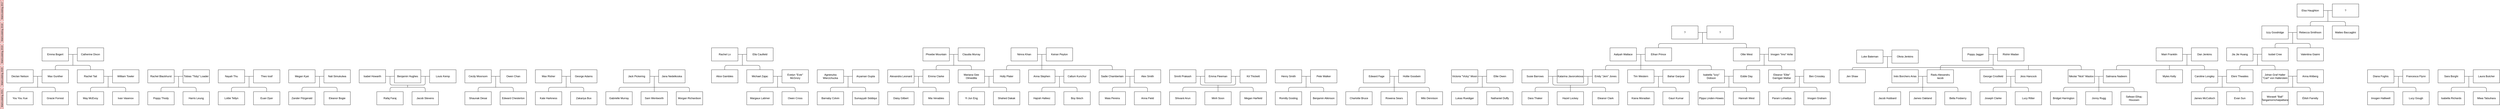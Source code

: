 <mxfile version="15.2.9" type="github">
  <diagram id="eCEPqgotwZQc1uM3H5h4" name="Merton">
    <mxGraphModel dx="1181" dy="550" grid="1" gridSize="10" guides="1" tooltips="1" connect="1" arrows="1" fold="1" page="1" pageScale="1" pageWidth="10000" pageHeight="500" background="none" math="0" shadow="0">
      <root>
        <mxCell id="0" />
        <mxCell id="1" parent="0" />
        <mxCell id="sOK9xL0Q-kKHLEvzhYfY-1" value="You You Xue" style="whiteSpace=wrap;html=1;" parent="1" vertex="1">
          <mxGeometry x="40" y="700" width="120" height="60" as="geometry" />
        </mxCell>
        <mxCell id="sOK9xL0Q-kKHLEvzhYfY-2" value="Gracie Forrest" style="whiteSpace=wrap;html=1;" parent="1" vertex="1">
          <mxGeometry x="200" y="700" width="120" height="60" as="geometry" />
        </mxCell>
        <mxCell id="sOK9xL0Q-kKHLEvzhYfY-4" value="Declan Nelson" style="whiteSpace=wrap;html=1;" parent="1" vertex="1">
          <mxGeometry x="40" y="600" width="120" height="60" as="geometry" />
        </mxCell>
        <mxCell id="sOK9xL0Q-kKHLEvzhYfY-5" value="Max Gunther" style="whiteSpace=wrap;html=1;" parent="1" vertex="1">
          <mxGeometry x="200" y="600" width="120" height="60" as="geometry" />
        </mxCell>
        <mxCell id="sOK9xL0Q-kKHLEvzhYfY-6" value="" style="endArrow=none;html=1;exitX=1;exitY=0.5;exitDx=0;exitDy=0;entryX=0;entryY=0.5;entryDx=0;entryDy=0;" parent="1" source="sOK9xL0Q-kKHLEvzhYfY-4" target="sOK9xL0Q-kKHLEvzhYfY-5" edge="1">
          <mxGeometry width="50" height="50" relative="1" as="geometry">
            <mxPoint x="410" y="900" as="sourcePoint" />
            <mxPoint x="460" y="850" as="targetPoint" />
          </mxGeometry>
        </mxCell>
        <mxCell id="sOK9xL0Q-kKHLEvzhYfY-7" value="" style="endArrow=none;html=1;" parent="1" edge="1">
          <mxGeometry width="50" height="50" relative="1" as="geometry">
            <mxPoint x="180" y="680" as="sourcePoint" />
            <mxPoint x="180" y="630" as="targetPoint" />
          </mxGeometry>
        </mxCell>
        <mxCell id="sOK9xL0Q-kKHLEvzhYfY-8" value="" style="endArrow=none;html=1;entryX=0.5;entryY=0;entryDx=0;entryDy=0;" parent="1" target="sOK9xL0Q-kKHLEvzhYfY-2" edge="1">
          <mxGeometry width="50" height="50" relative="1" as="geometry">
            <mxPoint x="100" y="700" as="sourcePoint" />
            <mxPoint x="270" y="680" as="targetPoint" />
            <Array as="points">
              <mxPoint x="100" y="680" />
              <mxPoint x="260" y="680" />
            </Array>
          </mxGeometry>
        </mxCell>
        <mxCell id="sOK9xL0Q-kKHLEvzhYfY-9" value="Yi Jun Eng" style="whiteSpace=wrap;html=1;" parent="1" vertex="1">
          <mxGeometry x="4360" y="700" width="120" height="60" as="geometry" />
        </mxCell>
        <mxCell id="sOK9xL0Q-kKHLEvzhYfY-10" value="Shahed Dakak" style="whiteSpace=wrap;html=1;" parent="1" vertex="1">
          <mxGeometry x="4520" y="700" width="120" height="60" as="geometry" />
        </mxCell>
        <mxCell id="sOK9xL0Q-kKHLEvzhYfY-11" value="Mariana Gee Olmedilla" style="whiteSpace=wrap;html=1;" parent="1" vertex="1">
          <mxGeometry x="4360" y="600" width="120" height="60" as="geometry" />
        </mxCell>
        <mxCell id="sOK9xL0Q-kKHLEvzhYfY-12" value="Holly Plater" style="whiteSpace=wrap;html=1;" parent="1" vertex="1">
          <mxGeometry x="4520" y="600" width="120" height="60" as="geometry" />
        </mxCell>
        <mxCell id="sOK9xL0Q-kKHLEvzhYfY-13" value="" style="endArrow=none;html=1;exitX=1;exitY=0.5;exitDx=0;exitDy=0;entryX=0;entryY=0.5;entryDx=0;entryDy=0;" parent="1" source="sOK9xL0Q-kKHLEvzhYfY-11" target="sOK9xL0Q-kKHLEvzhYfY-12" edge="1">
          <mxGeometry width="50" height="50" relative="1" as="geometry">
            <mxPoint x="4730" y="900" as="sourcePoint" />
            <mxPoint x="4780" y="850" as="targetPoint" />
          </mxGeometry>
        </mxCell>
        <mxCell id="sOK9xL0Q-kKHLEvzhYfY-14" value="" style="endArrow=none;html=1;" parent="1" edge="1">
          <mxGeometry width="50" height="50" relative="1" as="geometry">
            <mxPoint x="4500" y="680" as="sourcePoint" />
            <mxPoint x="4500" y="630" as="targetPoint" />
          </mxGeometry>
        </mxCell>
        <mxCell id="sOK9xL0Q-kKHLEvzhYfY-15" value="" style="endArrow=none;html=1;entryX=0.5;entryY=0;entryDx=0;entryDy=0;" parent="1" target="sOK9xL0Q-kKHLEvzhYfY-10" edge="1">
          <mxGeometry width="50" height="50" relative="1" as="geometry">
            <mxPoint x="4420" y="700" as="sourcePoint" />
            <mxPoint x="4590" y="680" as="targetPoint" />
            <Array as="points">
              <mxPoint x="4420" y="680" />
              <mxPoint x="4580" y="680" />
            </Array>
          </mxGeometry>
        </mxCell>
        <mxCell id="sOK9xL0Q-kKHLEvzhYfY-16" value="Poppy Thody" style="whiteSpace=wrap;html=1;" parent="1" vertex="1">
          <mxGeometry x="680" y="700" width="120" height="60" as="geometry" />
        </mxCell>
        <mxCell id="sOK9xL0Q-kKHLEvzhYfY-17" value="Harris Leung" style="whiteSpace=wrap;html=1;" parent="1" vertex="1">
          <mxGeometry x="840" y="700" width="120" height="60" as="geometry" />
        </mxCell>
        <mxCell id="sOK9xL0Q-kKHLEvzhYfY-18" value="Rachel Blackhurst" style="whiteSpace=wrap;html=1;" parent="1" vertex="1">
          <mxGeometry x="680" y="600" width="120" height="60" as="geometry" />
        </mxCell>
        <mxCell id="sOK9xL0Q-kKHLEvzhYfY-19" value="Tobias &quot;Toby&quot; Loader" style="whiteSpace=wrap;html=1;" parent="1" vertex="1">
          <mxGeometry x="840" y="600" width="120" height="60" as="geometry" />
        </mxCell>
        <mxCell id="sOK9xL0Q-kKHLEvzhYfY-20" value="" style="endArrow=none;html=1;exitX=1;exitY=0.5;exitDx=0;exitDy=0;entryX=0;entryY=0.5;entryDx=0;entryDy=0;" parent="1" source="sOK9xL0Q-kKHLEvzhYfY-18" target="sOK9xL0Q-kKHLEvzhYfY-19" edge="1">
          <mxGeometry width="50" height="50" relative="1" as="geometry">
            <mxPoint x="1050" y="900" as="sourcePoint" />
            <mxPoint x="1100" y="850" as="targetPoint" />
          </mxGeometry>
        </mxCell>
        <mxCell id="sOK9xL0Q-kKHLEvzhYfY-21" value="" style="endArrow=none;html=1;" parent="1" edge="1">
          <mxGeometry width="50" height="50" relative="1" as="geometry">
            <mxPoint x="820" y="680" as="sourcePoint" />
            <mxPoint x="820" y="630" as="targetPoint" />
          </mxGeometry>
        </mxCell>
        <mxCell id="sOK9xL0Q-kKHLEvzhYfY-22" value="" style="endArrow=none;html=1;entryX=0.5;entryY=0;entryDx=0;entryDy=0;" parent="1" target="sOK9xL0Q-kKHLEvzhYfY-17" edge="1">
          <mxGeometry width="50" height="50" relative="1" as="geometry">
            <mxPoint x="740" y="700" as="sourcePoint" />
            <mxPoint x="910" y="680" as="targetPoint" />
            <Array as="points">
              <mxPoint x="740" y="680" />
              <mxPoint x="900" y="680" />
            </Array>
          </mxGeometry>
        </mxCell>
        <mxCell id="sOK9xL0Q-kKHLEvzhYfY-30" value="PIppa Linden-Howes" style="whiteSpace=wrap;html=1;" parent="1" vertex="1">
          <mxGeometry x="7720" y="700" width="120" height="60" as="geometry" />
        </mxCell>
        <mxCell id="sOK9xL0Q-kKHLEvzhYfY-31" value="Hannah West" style="whiteSpace=wrap;html=1;" parent="1" vertex="1">
          <mxGeometry x="7880" y="700" width="120" height="60" as="geometry" />
        </mxCell>
        <mxCell id="sOK9xL0Q-kKHLEvzhYfY-32" value="Eddie Day" style="whiteSpace=wrap;html=1;" parent="1" vertex="1">
          <mxGeometry x="7880" y="600" width="120" height="60" as="geometry" />
        </mxCell>
        <mxCell id="sOK9xL0Q-kKHLEvzhYfY-33" value="Isabella &quot;Izzy&quot; Dobson" style="whiteSpace=wrap;html=1;" parent="1" vertex="1">
          <mxGeometry x="7720" y="600" width="120" height="60" as="geometry" />
        </mxCell>
        <mxCell id="sOK9xL0Q-kKHLEvzhYfY-36" value="" style="endArrow=none;html=1;entryX=0.5;entryY=0;entryDx=0;entryDy=0;" parent="1" target="sOK9xL0Q-kKHLEvzhYfY-31" edge="1">
          <mxGeometry width="50" height="50" relative="1" as="geometry">
            <mxPoint x="7780" y="700" as="sourcePoint" />
            <mxPoint x="7950" y="680" as="targetPoint" />
            <Array as="points">
              <mxPoint x="7780" y="680" />
              <mxPoint x="7940" y="680" />
            </Array>
          </mxGeometry>
        </mxCell>
        <mxCell id="sOK9xL0Q-kKHLEvzhYfY-37" value="Kiana Moradian" style="whiteSpace=wrap;html=1;" parent="1" vertex="1">
          <mxGeometry x="7400" y="700" width="120" height="60" as="geometry" />
        </mxCell>
        <mxCell id="sOK9xL0Q-kKHLEvzhYfY-38" value="Gauri Kumar" style="whiteSpace=wrap;html=1;" parent="1" vertex="1">
          <mxGeometry x="7560" y="700" width="120" height="60" as="geometry" />
        </mxCell>
        <mxCell id="sOK9xL0Q-kKHLEvzhYfY-39" value="Tim Western" style="whiteSpace=wrap;html=1;" parent="1" vertex="1">
          <mxGeometry x="7400" y="600" width="120" height="60" as="geometry" />
        </mxCell>
        <mxCell id="sOK9xL0Q-kKHLEvzhYfY-40" value="Bahar Ganjvar" style="whiteSpace=wrap;html=1;" parent="1" vertex="1">
          <mxGeometry x="7560" y="600" width="120" height="60" as="geometry" />
        </mxCell>
        <mxCell id="sOK9xL0Q-kKHLEvzhYfY-41" value="" style="endArrow=none;html=1;exitX=1;exitY=0.5;exitDx=0;exitDy=0;entryX=0;entryY=0.5;entryDx=0;entryDy=0;" parent="1" source="sOK9xL0Q-kKHLEvzhYfY-39" target="sOK9xL0Q-kKHLEvzhYfY-40" edge="1">
          <mxGeometry width="50" height="50" relative="1" as="geometry">
            <mxPoint x="7770" y="900" as="sourcePoint" />
            <mxPoint x="7820" y="850" as="targetPoint" />
          </mxGeometry>
        </mxCell>
        <mxCell id="sOK9xL0Q-kKHLEvzhYfY-42" value="" style="endArrow=none;html=1;" parent="1" edge="1">
          <mxGeometry width="50" height="50" relative="1" as="geometry">
            <mxPoint x="7540" y="680" as="sourcePoint" />
            <mxPoint x="7540" y="630" as="targetPoint" />
          </mxGeometry>
        </mxCell>
        <mxCell id="sOK9xL0Q-kKHLEvzhYfY-43" value="" style="endArrow=none;html=1;entryX=0.5;entryY=0;entryDx=0;entryDy=0;" parent="1" target="sOK9xL0Q-kKHLEvzhYfY-38" edge="1">
          <mxGeometry width="50" height="50" relative="1" as="geometry">
            <mxPoint x="7460" y="700" as="sourcePoint" />
            <mxPoint x="7630" y="680" as="targetPoint" />
            <Array as="points">
              <mxPoint x="7460" y="680" />
              <mxPoint x="7620" y="680" />
            </Array>
          </mxGeometry>
        </mxCell>
        <mxCell id="sOK9xL0Q-kKHLEvzhYfY-44" value="Lottie Tellyn" style="whiteSpace=wrap;html=1;" parent="1" vertex="1">
          <mxGeometry x="1000" y="700" width="120" height="60" as="geometry" />
        </mxCell>
        <mxCell id="sOK9xL0Q-kKHLEvzhYfY-45" value="Euan Dyer" style="whiteSpace=wrap;html=1;" parent="1" vertex="1">
          <mxGeometry x="1160" y="700" width="120" height="60" as="geometry" />
        </mxCell>
        <mxCell id="sOK9xL0Q-kKHLEvzhYfY-46" value="Nayah Thu" style="whiteSpace=wrap;html=1;" parent="1" vertex="1">
          <mxGeometry x="1000" y="600" width="120" height="60" as="geometry" />
        </mxCell>
        <mxCell id="sOK9xL0Q-kKHLEvzhYfY-47" value="Theo Iosif" style="whiteSpace=wrap;html=1;" parent="1" vertex="1">
          <mxGeometry x="1160" y="600" width="120" height="60" as="geometry" />
        </mxCell>
        <mxCell id="sOK9xL0Q-kKHLEvzhYfY-48" value="" style="endArrow=none;html=1;exitX=1;exitY=0.5;exitDx=0;exitDy=0;entryX=0;entryY=0.5;entryDx=0;entryDy=0;" parent="1" source="sOK9xL0Q-kKHLEvzhYfY-46" target="sOK9xL0Q-kKHLEvzhYfY-47" edge="1">
          <mxGeometry width="50" height="50" relative="1" as="geometry">
            <mxPoint x="1370" y="900" as="sourcePoint" />
            <mxPoint x="1420" y="850" as="targetPoint" />
          </mxGeometry>
        </mxCell>
        <mxCell id="sOK9xL0Q-kKHLEvzhYfY-49" value="" style="endArrow=none;html=1;" parent="1" edge="1">
          <mxGeometry width="50" height="50" relative="1" as="geometry">
            <mxPoint x="1140" y="680" as="sourcePoint" />
            <mxPoint x="1140" y="630" as="targetPoint" />
          </mxGeometry>
        </mxCell>
        <mxCell id="sOK9xL0Q-kKHLEvzhYfY-50" value="" style="endArrow=none;html=1;entryX=0.5;entryY=0;entryDx=0;entryDy=0;" parent="1" target="sOK9xL0Q-kKHLEvzhYfY-45" edge="1">
          <mxGeometry width="50" height="50" relative="1" as="geometry">
            <mxPoint x="1060" y="700" as="sourcePoint" />
            <mxPoint x="1230" y="680" as="targetPoint" />
            <Array as="points">
              <mxPoint x="1060" y="680" />
              <mxPoint x="1220" y="680" />
            </Array>
          </mxGeometry>
        </mxCell>
        <mxCell id="sOK9xL0Q-kKHLEvzhYfY-58" value="Rafaj Faraj" style="whiteSpace=wrap;html=1;" parent="1" vertex="1">
          <mxGeometry x="1720" y="700" width="120" height="60" as="geometry" />
        </mxCell>
        <mxCell id="sOK9xL0Q-kKHLEvzhYfY-59" value="Jacob Stevens" style="whiteSpace=wrap;html=1;" parent="1" vertex="1">
          <mxGeometry x="1880" y="700" width="120" height="60" as="geometry" />
        </mxCell>
        <mxCell id="sOK9xL0Q-kKHLEvzhYfY-60" value="Isabel Howarth" style="whiteSpace=wrap;html=1;" parent="1" vertex="1">
          <mxGeometry x="1640" y="600" width="120" height="60" as="geometry" />
        </mxCell>
        <mxCell id="sOK9xL0Q-kKHLEvzhYfY-61" value="Benjamin Hughes" style="whiteSpace=wrap;html=1;" parent="1" vertex="1">
          <mxGeometry x="1800" y="600" width="120" height="60" as="geometry" />
        </mxCell>
        <mxCell id="sOK9xL0Q-kKHLEvzhYfY-62" value="" style="endArrow=none;html=1;exitX=1;exitY=0.5;exitDx=0;exitDy=0;entryX=0;entryY=0.5;entryDx=0;entryDy=0;" parent="1" source="sOK9xL0Q-kKHLEvzhYfY-60" target="sOK9xL0Q-kKHLEvzhYfY-61" edge="1">
          <mxGeometry width="50" height="50" relative="1" as="geometry">
            <mxPoint x="2010" y="900" as="sourcePoint" />
            <mxPoint x="2060" y="850" as="targetPoint" />
          </mxGeometry>
        </mxCell>
        <mxCell id="sOK9xL0Q-kKHLEvzhYfY-64" value="" style="endArrow=none;html=1;entryX=0.5;entryY=0;entryDx=0;entryDy=0;" parent="1" target="sOK9xL0Q-kKHLEvzhYfY-59" edge="1">
          <mxGeometry width="50" height="50" relative="1" as="geometry">
            <mxPoint x="1780" y="700" as="sourcePoint" />
            <mxPoint x="1950" y="680" as="targetPoint" />
            <Array as="points">
              <mxPoint x="1780" y="680" />
              <mxPoint x="1940" y="680" />
            </Array>
          </mxGeometry>
        </mxCell>
        <mxCell id="sOK9xL0Q-kKHLEvzhYfY-65" value="Louis Kemp" style="whiteSpace=wrap;html=1;" parent="1" vertex="1">
          <mxGeometry x="1960" y="600" width="120" height="60" as="geometry" />
        </mxCell>
        <mxCell id="sOK9xL0Q-kKHLEvzhYfY-66" value="" style="endArrow=none;html=1;entryX=0;entryY=0.5;entryDx=0;entryDy=0;" parent="1" target="sOK9xL0Q-kKHLEvzhYfY-65" edge="1">
          <mxGeometry width="50" height="50" relative="1" as="geometry">
            <mxPoint x="1920" y="630" as="sourcePoint" />
            <mxPoint x="1810" y="640" as="targetPoint" />
          </mxGeometry>
        </mxCell>
        <mxCell id="sOK9xL0Q-kKHLEvzhYfY-67" value="Shaunak Desai" style="whiteSpace=wrap;html=1;" parent="1" vertex="1">
          <mxGeometry x="2120" y="700" width="120" height="60" as="geometry" />
        </mxCell>
        <mxCell id="sOK9xL0Q-kKHLEvzhYfY-68" value="Edward Chesterton" style="whiteSpace=wrap;html=1;" parent="1" vertex="1">
          <mxGeometry x="2280" y="700" width="120" height="60" as="geometry" />
        </mxCell>
        <mxCell id="sOK9xL0Q-kKHLEvzhYfY-69" value="Cecily Moorsom" style="whiteSpace=wrap;html=1;" parent="1" vertex="1">
          <mxGeometry x="2120" y="600" width="120" height="60" as="geometry" />
        </mxCell>
        <mxCell id="sOK9xL0Q-kKHLEvzhYfY-70" value="Owen Chan" style="whiteSpace=wrap;html=1;" parent="1" vertex="1">
          <mxGeometry x="2280" y="600" width="120" height="60" as="geometry" />
        </mxCell>
        <mxCell id="sOK9xL0Q-kKHLEvzhYfY-71" value="" style="endArrow=none;html=1;exitX=1;exitY=0.5;exitDx=0;exitDy=0;entryX=0;entryY=0.5;entryDx=0;entryDy=0;" parent="1" source="sOK9xL0Q-kKHLEvzhYfY-69" target="sOK9xL0Q-kKHLEvzhYfY-70" edge="1">
          <mxGeometry width="50" height="50" relative="1" as="geometry">
            <mxPoint x="2490" y="900" as="sourcePoint" />
            <mxPoint x="2540" y="850" as="targetPoint" />
          </mxGeometry>
        </mxCell>
        <mxCell id="sOK9xL0Q-kKHLEvzhYfY-72" value="" style="endArrow=none;html=1;" parent="1" edge="1">
          <mxGeometry width="50" height="50" relative="1" as="geometry">
            <mxPoint x="2260" y="680" as="sourcePoint" />
            <mxPoint x="2260" y="630" as="targetPoint" />
          </mxGeometry>
        </mxCell>
        <mxCell id="sOK9xL0Q-kKHLEvzhYfY-73" value="" style="endArrow=none;html=1;entryX=0.5;entryY=0;entryDx=0;entryDy=0;" parent="1" target="sOK9xL0Q-kKHLEvzhYfY-68" edge="1">
          <mxGeometry width="50" height="50" relative="1" as="geometry">
            <mxPoint x="2180" y="700" as="sourcePoint" />
            <mxPoint x="2350" y="680" as="targetPoint" />
            <Array as="points">
              <mxPoint x="2180" y="680" />
              <mxPoint x="2340" y="680" />
            </Array>
          </mxGeometry>
        </mxCell>
        <mxCell id="G9G2QMmGk5GcdjE_9JgA-2" value="" style="endArrow=none;html=1;entryX=0.5;entryY=0;entryDx=0;entryDy=0;" parent="1" edge="1">
          <mxGeometry width="50" height="50" relative="1" as="geometry">
            <mxPoint x="260" y="600" as="sourcePoint" />
            <mxPoint x="420" y="600" as="targetPoint" />
            <Array as="points">
              <mxPoint x="260" y="580" />
              <mxPoint x="420" y="580" />
            </Array>
          </mxGeometry>
        </mxCell>
        <mxCell id="G9G2QMmGk5GcdjE_9JgA-3" value="" style="endArrow=none;html=1;" parent="1" edge="1">
          <mxGeometry width="50" height="50" relative="1" as="geometry">
            <mxPoint x="340" y="580" as="sourcePoint" />
            <mxPoint x="340" y="530" as="targetPoint" />
          </mxGeometry>
        </mxCell>
        <mxCell id="G9G2QMmGk5GcdjE_9JgA-4" value="Emma Bogert" style="whiteSpace=wrap;html=1;" parent="1" vertex="1">
          <mxGeometry x="200" y="500" width="120" height="60" as="geometry" />
        </mxCell>
        <mxCell id="G9G2QMmGk5GcdjE_9JgA-5" value="Catherine Dixon" style="whiteSpace=wrap;html=1;" parent="1" vertex="1">
          <mxGeometry x="360" y="500" width="120" height="60" as="geometry" />
        </mxCell>
        <mxCell id="G9G2QMmGk5GcdjE_9JgA-6" value="" style="endArrow=none;html=1;entryX=1;entryY=0.5;entryDx=0;entryDy=0;" parent="1" target="G9G2QMmGk5GcdjE_9JgA-4" edge="1">
          <mxGeometry width="50" height="50" relative="1" as="geometry">
            <mxPoint x="360" y="530" as="sourcePoint" />
            <mxPoint x="770" y="650" as="targetPoint" />
          </mxGeometry>
        </mxCell>
        <mxCell id="G9G2QMmGk5GcdjE_9JgA-7" value="" style="endArrow=none;html=1;entryX=0.5;entryY=0;entryDx=0;entryDy=0;" parent="1" edge="1">
          <mxGeometry width="50" height="50" relative="1" as="geometry">
            <mxPoint x="1780" y="630" as="sourcePoint" />
            <mxPoint x="1940" y="630" as="targetPoint" />
            <Array as="points">
              <mxPoint x="1780" y="670" />
              <mxPoint x="1860" y="670" />
              <mxPoint x="1940" y="670" />
            </Array>
          </mxGeometry>
        </mxCell>
        <mxCell id="G9G2QMmGk5GcdjE_9JgA-8" value="" style="endArrow=none;html=1;" parent="1" edge="1">
          <mxGeometry width="50" height="50" relative="1" as="geometry">
            <mxPoint x="1860" y="680" as="sourcePoint" />
            <mxPoint x="1860" y="670" as="targetPoint" />
          </mxGeometry>
        </mxCell>
        <mxCell id="bXorVS4qEcdGj8HX04dZ-1" value="Kate Harkness" style="whiteSpace=wrap;html=1;" parent="1" vertex="1">
          <mxGeometry x="2440" y="700" width="120" height="60" as="geometry" />
        </mxCell>
        <mxCell id="bXorVS4qEcdGj8HX04dZ-2" value="Zakariya Bux" style="whiteSpace=wrap;html=1;" parent="1" vertex="1">
          <mxGeometry x="2600" y="700" width="120" height="60" as="geometry" />
        </mxCell>
        <mxCell id="bXorVS4qEcdGj8HX04dZ-3" value="Max Risher" style="whiteSpace=wrap;html=1;" parent="1" vertex="1">
          <mxGeometry x="2440" y="600" width="120" height="60" as="geometry" />
        </mxCell>
        <mxCell id="bXorVS4qEcdGj8HX04dZ-4" value="George Adams" style="whiteSpace=wrap;html=1;" parent="1" vertex="1">
          <mxGeometry x="2600" y="600" width="120" height="60" as="geometry" />
        </mxCell>
        <mxCell id="bXorVS4qEcdGj8HX04dZ-5" value="" style="endArrow=none;html=1;exitX=1;exitY=0.5;exitDx=0;exitDy=0;entryX=0;entryY=0.5;entryDx=0;entryDy=0;" parent="1" source="bXorVS4qEcdGj8HX04dZ-3" target="bXorVS4qEcdGj8HX04dZ-4" edge="1">
          <mxGeometry width="50" height="50" relative="1" as="geometry">
            <mxPoint x="2810" y="900" as="sourcePoint" />
            <mxPoint x="2860" y="850" as="targetPoint" />
          </mxGeometry>
        </mxCell>
        <mxCell id="bXorVS4qEcdGj8HX04dZ-6" value="" style="endArrow=none;html=1;" parent="1" edge="1">
          <mxGeometry width="50" height="50" relative="1" as="geometry">
            <mxPoint x="2580" y="680" as="sourcePoint" />
            <mxPoint x="2580" y="630" as="targetPoint" />
          </mxGeometry>
        </mxCell>
        <mxCell id="bXorVS4qEcdGj8HX04dZ-7" value="" style="endArrow=none;html=1;entryX=0.5;entryY=0;entryDx=0;entryDy=0;" parent="1" target="bXorVS4qEcdGj8HX04dZ-2" edge="1">
          <mxGeometry width="50" height="50" relative="1" as="geometry">
            <mxPoint x="2500" y="700" as="sourcePoint" />
            <mxPoint x="2670" y="680" as="targetPoint" />
            <Array as="points">
              <mxPoint x="2500" y="680" />
              <mxPoint x="2660" y="680" />
            </Array>
          </mxGeometry>
        </mxCell>
        <mxCell id="bXorVS4qEcdGj8HX04dZ-8" value="Gabrielle Murray" style="whiteSpace=wrap;html=1;" parent="1" vertex="1">
          <mxGeometry x="2760" y="700" width="120" height="60" as="geometry" />
        </mxCell>
        <mxCell id="bXorVS4qEcdGj8HX04dZ-9" value="Sam Wentworth" style="whiteSpace=wrap;html=1;" parent="1" vertex="1">
          <mxGeometry x="2920" y="700" width="120" height="60" as="geometry" />
        </mxCell>
        <mxCell id="bXorVS4qEcdGj8HX04dZ-10" value="Jack Pickering" style="whiteSpace=wrap;html=1;" parent="1" vertex="1">
          <mxGeometry x="2840" y="600" width="120" height="60" as="geometry" />
        </mxCell>
        <mxCell id="bXorVS4qEcdGj8HX04dZ-11" value="Jana Nedelkoska" style="whiteSpace=wrap;html=1;" parent="1" vertex="1">
          <mxGeometry x="3000" y="600" width="120" height="60" as="geometry" />
        </mxCell>
        <mxCell id="bXorVS4qEcdGj8HX04dZ-12" value="" style="endArrow=none;html=1;exitX=1;exitY=0.5;exitDx=0;exitDy=0;entryX=0;entryY=0.5;entryDx=0;entryDy=0;" parent="1" source="bXorVS4qEcdGj8HX04dZ-10" target="bXorVS4qEcdGj8HX04dZ-11" edge="1">
          <mxGeometry width="50" height="50" relative="1" as="geometry">
            <mxPoint x="3210" y="900" as="sourcePoint" />
            <mxPoint x="3260" y="850" as="targetPoint" />
          </mxGeometry>
        </mxCell>
        <mxCell id="bXorVS4qEcdGj8HX04dZ-13" value="" style="endArrow=none;html=1;exitX=0.5;exitY=0;exitDx=0;exitDy=0;" parent="1" source="bXorVS4qEcdGj8HX04dZ-9" edge="1">
          <mxGeometry width="50" height="50" relative="1" as="geometry">
            <mxPoint x="2980" y="680" as="sourcePoint" />
            <mxPoint x="2980" y="630" as="targetPoint" />
          </mxGeometry>
        </mxCell>
        <mxCell id="bXorVS4qEcdGj8HX04dZ-14" value="" style="endArrow=none;html=1;entryX=0.5;entryY=0;entryDx=0;entryDy=0;exitX=0.5;exitY=0;exitDx=0;exitDy=0;" parent="1" source="bXorVS4qEcdGj8HX04dZ-8" target="GV1GWxp89_lenmdbuiy8-16" edge="1">
          <mxGeometry width="50" height="50" relative="1" as="geometry">
            <mxPoint x="2900" y="700" as="sourcePoint" />
            <mxPoint x="3060.0" y="700" as="targetPoint" />
            <Array as="points">
              <mxPoint x="2820" y="680" />
              <mxPoint x="3140" y="680" />
            </Array>
          </mxGeometry>
        </mxCell>
        <mxCell id="qaUDRH6c5ygT62d7AidV-2" value="May McEvoy" style="whiteSpace=wrap;html=1;" parent="1" vertex="1">
          <mxGeometry x="360" y="700" width="120" height="60" as="geometry" />
        </mxCell>
        <mxCell id="qaUDRH6c5ygT62d7AidV-3" value="Ivan Vasenov" style="whiteSpace=wrap;html=1;" parent="1" vertex="1">
          <mxGeometry x="520" y="700" width="120" height="60" as="geometry" />
        </mxCell>
        <mxCell id="qaUDRH6c5ygT62d7AidV-4" value="Rachel Tait" style="whiteSpace=wrap;html=1;" parent="1" vertex="1">
          <mxGeometry x="360" y="600" width="120" height="60" as="geometry" />
        </mxCell>
        <mxCell id="qaUDRH6c5ygT62d7AidV-5" value="William Towler" style="whiteSpace=wrap;html=1;" parent="1" vertex="1">
          <mxGeometry x="520" y="600" width="120" height="60" as="geometry" />
        </mxCell>
        <mxCell id="qaUDRH6c5ygT62d7AidV-6" value="" style="endArrow=none;html=1;exitX=1;exitY=0.5;exitDx=0;exitDy=0;entryX=0;entryY=0.5;entryDx=0;entryDy=0;" parent="1" source="qaUDRH6c5ygT62d7AidV-4" target="qaUDRH6c5ygT62d7AidV-5" edge="1">
          <mxGeometry width="50" height="50" relative="1" as="geometry">
            <mxPoint x="730" y="900" as="sourcePoint" />
            <mxPoint x="780" y="850" as="targetPoint" />
          </mxGeometry>
        </mxCell>
        <mxCell id="qaUDRH6c5ygT62d7AidV-7" value="" style="endArrow=none;html=1;" parent="1" edge="1">
          <mxGeometry width="50" height="50" relative="1" as="geometry">
            <mxPoint x="500" y="680" as="sourcePoint" />
            <mxPoint x="500" y="630.0" as="targetPoint" />
          </mxGeometry>
        </mxCell>
        <mxCell id="qaUDRH6c5ygT62d7AidV-8" value="" style="endArrow=none;html=1;entryX=0.5;entryY=0;entryDx=0;entryDy=0;" parent="1" target="qaUDRH6c5ygT62d7AidV-3" edge="1">
          <mxGeometry width="50" height="50" relative="1" as="geometry">
            <mxPoint x="420" y="700" as="sourcePoint" />
            <mxPoint x="590" y="680" as="targetPoint" />
            <Array as="points">
              <mxPoint x="420" y="680" />
              <mxPoint x="580" y="680" />
            </Array>
          </mxGeometry>
        </mxCell>
        <mxCell id="qaUDRH6c5ygT62d7AidV-10" value="Jacob Hubbard" style="whiteSpace=wrap;html=1;" parent="1" vertex="1">
          <mxGeometry x="8520" y="700" width="120" height="60" as="geometry" />
        </mxCell>
        <mxCell id="qaUDRH6c5ygT62d7AidV-11" value="James Oakland" style="whiteSpace=wrap;html=1;" parent="1" vertex="1">
          <mxGeometry x="8680" y="700" width="120" height="60" as="geometry" />
        </mxCell>
        <mxCell id="qaUDRH6c5ygT62d7AidV-12" value="Inés Borchers Arias" style="whiteSpace=wrap;html=1;" parent="1" vertex="1">
          <mxGeometry x="8600" y="600" width="120" height="60" as="geometry" />
        </mxCell>
        <mxCell id="qaUDRH6c5ygT62d7AidV-13" value="Radu-Alexandru Iacob" style="whiteSpace=wrap;html=1;" parent="1" vertex="1">
          <mxGeometry x="8760" y="600" width="120" height="60" as="geometry" />
        </mxCell>
        <mxCell id="qaUDRH6c5ygT62d7AidV-14" value="" style="endArrow=none;html=1;exitX=1;exitY=0.5;exitDx=0;exitDy=0;entryX=0;entryY=0.5;entryDx=0;entryDy=0;" parent="1" source="qaUDRH6c5ygT62d7AidV-12" target="qaUDRH6c5ygT62d7AidV-13" edge="1">
          <mxGeometry width="50" height="50" relative="1" as="geometry">
            <mxPoint x="8970" y="900" as="sourcePoint" />
            <mxPoint x="9020" y="850" as="targetPoint" />
          </mxGeometry>
        </mxCell>
        <mxCell id="qaUDRH6c5ygT62d7AidV-15" value="" style="endArrow=none;html=1;exitX=0.5;exitY=0;exitDx=0;exitDy=0;" parent="1" source="qaUDRH6c5ygT62d7AidV-11" edge="1">
          <mxGeometry width="50" height="50" relative="1" as="geometry">
            <mxPoint x="8740" y="680" as="sourcePoint" />
            <mxPoint x="8740" y="630" as="targetPoint" />
            <Array as="points">
              <mxPoint x="8740" y="660" />
            </Array>
          </mxGeometry>
        </mxCell>
        <mxCell id="qaUDRH6c5ygT62d7AidV-16" value="" style="endArrow=none;html=1;entryX=0.5;entryY=0;entryDx=0;entryDy=0;" parent="1" target="qaUDRH6c5ygT62d7AidV-17" edge="1">
          <mxGeometry width="50" height="50" relative="1" as="geometry">
            <mxPoint x="8580" y="700" as="sourcePoint" />
            <mxPoint x="8750" y="680" as="targetPoint" />
            <Array as="points">
              <mxPoint x="8580" y="680" />
              <mxPoint x="8900" y="680" />
            </Array>
          </mxGeometry>
        </mxCell>
        <mxCell id="qaUDRH6c5ygT62d7AidV-17" value="Bella Fosberry" style="whiteSpace=wrap;html=1;" parent="1" vertex="1">
          <mxGeometry x="8840" y="700" width="120" height="60" as="geometry" />
        </mxCell>
        <mxCell id="qaUDRH6c5ygT62d7AidV-19" value="Param Luhadiya" style="whiteSpace=wrap;html=1;" parent="1" vertex="1">
          <mxGeometry x="8040" y="700" width="120" height="60" as="geometry" />
        </mxCell>
        <mxCell id="qaUDRH6c5ygT62d7AidV-20" value="Imogen Graham" style="whiteSpace=wrap;html=1;" parent="1" vertex="1">
          <mxGeometry x="8200" y="700" width="120" height="60" as="geometry" />
        </mxCell>
        <mxCell id="qaUDRH6c5ygT62d7AidV-21" value="Eleanor &quot;Ellie&quot; Garrigan Mattar" style="whiteSpace=wrap;html=1;" parent="1" vertex="1">
          <mxGeometry x="8040" y="600" width="120" height="60" as="geometry" />
        </mxCell>
        <mxCell id="qaUDRH6c5ygT62d7AidV-22" value="Ben Crossley" style="whiteSpace=wrap;html=1;" parent="1" vertex="1">
          <mxGeometry x="8200" y="600" width="120" height="60" as="geometry" />
        </mxCell>
        <mxCell id="qaUDRH6c5ygT62d7AidV-23" value="" style="endArrow=none;html=1;exitX=1;exitY=0.5;exitDx=0;exitDy=0;entryX=0;entryY=0.5;entryDx=0;entryDy=0;" parent="1" source="qaUDRH6c5ygT62d7AidV-21" target="qaUDRH6c5ygT62d7AidV-22" edge="1">
          <mxGeometry width="50" height="50" relative="1" as="geometry">
            <mxPoint x="8410" y="900" as="sourcePoint" />
            <mxPoint x="8460" y="850" as="targetPoint" />
          </mxGeometry>
        </mxCell>
        <mxCell id="qaUDRH6c5ygT62d7AidV-24" value="" style="endArrow=none;html=1;" parent="1" edge="1">
          <mxGeometry width="50" height="50" relative="1" as="geometry">
            <mxPoint x="8180" y="680" as="sourcePoint" />
            <mxPoint x="8180" y="630" as="targetPoint" />
          </mxGeometry>
        </mxCell>
        <mxCell id="qaUDRH6c5ygT62d7AidV-25" value="" style="endArrow=none;html=1;entryX=0.5;entryY=0;entryDx=0;entryDy=0;" parent="1" target="qaUDRH6c5ygT62d7AidV-20" edge="1">
          <mxGeometry width="50" height="50" relative="1" as="geometry">
            <mxPoint x="8100" y="700" as="sourcePoint" />
            <mxPoint x="8270" y="680" as="targetPoint" />
            <Array as="points">
              <mxPoint x="8100" y="680" />
              <mxPoint x="8260" y="680" />
            </Array>
          </mxGeometry>
        </mxCell>
        <mxCell id="qaUDRH6c5ygT62d7AidV-44" value="Margaux Latimer" style="whiteSpace=wrap;html=1;" parent="1" vertex="1">
          <mxGeometry x="3400" y="700" width="120" height="60" as="geometry" />
        </mxCell>
        <mxCell id="qaUDRH6c5ygT62d7AidV-45" value="Owen Cross" style="whiteSpace=wrap;html=1;" parent="1" vertex="1">
          <mxGeometry x="3560" y="700" width="120" height="60" as="geometry" />
        </mxCell>
        <mxCell id="qaUDRH6c5ygT62d7AidV-46" value="Michael Zajac" style="whiteSpace=wrap;html=1;" parent="1" vertex="1">
          <mxGeometry x="3400" y="600" width="120" height="60" as="geometry" />
        </mxCell>
        <mxCell id="qaUDRH6c5ygT62d7AidV-47" value="Evelyn &quot;Evie&quot; McGrory" style="whiteSpace=wrap;html=1;" parent="1" vertex="1">
          <mxGeometry x="3560" y="600" width="120" height="60" as="geometry" />
        </mxCell>
        <mxCell id="qaUDRH6c5ygT62d7AidV-48" value="" style="endArrow=none;html=1;exitX=1;exitY=0.5;exitDx=0;exitDy=0;entryX=0;entryY=0.5;entryDx=0;entryDy=0;" parent="1" source="qaUDRH6c5ygT62d7AidV-46" target="qaUDRH6c5ygT62d7AidV-47" edge="1">
          <mxGeometry width="50" height="50" relative="1" as="geometry">
            <mxPoint x="3770" y="900" as="sourcePoint" />
            <mxPoint x="3820" y="850" as="targetPoint" />
          </mxGeometry>
        </mxCell>
        <mxCell id="qaUDRH6c5ygT62d7AidV-49" value="" style="endArrow=none;html=1;" parent="1" edge="1">
          <mxGeometry width="50" height="50" relative="1" as="geometry">
            <mxPoint x="3540" y="680" as="sourcePoint" />
            <mxPoint x="3540" y="630.0" as="targetPoint" />
          </mxGeometry>
        </mxCell>
        <mxCell id="qaUDRH6c5ygT62d7AidV-50" value="" style="endArrow=none;html=1;entryX=0.5;entryY=0;entryDx=0;entryDy=0;" parent="1" target="qaUDRH6c5ygT62d7AidV-45" edge="1">
          <mxGeometry width="50" height="50" relative="1" as="geometry">
            <mxPoint x="3460" y="700" as="sourcePoint" />
            <mxPoint x="3630" y="680" as="targetPoint" />
            <Array as="points">
              <mxPoint x="3460" y="680" />
              <mxPoint x="3620" y="680" />
            </Array>
          </mxGeometry>
        </mxCell>
        <mxCell id="qaUDRH6c5ygT62d7AidV-51" value="Alice Gambles" style="whiteSpace=wrap;html=1;" parent="1" vertex="1">
          <mxGeometry x="3240" y="600" width="120" height="60" as="geometry" />
        </mxCell>
        <mxCell id="qaUDRH6c5ygT62d7AidV-52" value="" style="endArrow=none;html=1;entryX=0.5;entryY=0;entryDx=0;entryDy=0;" parent="1" edge="1">
          <mxGeometry width="50" height="50" relative="1" as="geometry">
            <mxPoint x="3300" y="600.0" as="sourcePoint" />
            <mxPoint x="3460" y="600.0" as="targetPoint" />
            <Array as="points">
              <mxPoint x="3300" y="580" />
              <mxPoint x="3460" y="580" />
            </Array>
          </mxGeometry>
        </mxCell>
        <mxCell id="qaUDRH6c5ygT62d7AidV-53" value="" style="endArrow=none;html=1;" parent="1" edge="1">
          <mxGeometry width="50" height="50" relative="1" as="geometry">
            <mxPoint x="3380" y="580.0" as="sourcePoint" />
            <mxPoint x="3380" y="530.0" as="targetPoint" />
          </mxGeometry>
        </mxCell>
        <mxCell id="qaUDRH6c5ygT62d7AidV-54" value="Rachel Lo" style="whiteSpace=wrap;html=1;" parent="1" vertex="1">
          <mxGeometry x="3240" y="500" width="120" height="60" as="geometry" />
        </mxCell>
        <mxCell id="qaUDRH6c5ygT62d7AidV-55" value="Ella Caufield" style="whiteSpace=wrap;html=1;" parent="1" vertex="1">
          <mxGeometry x="3400" y="500" width="120" height="60" as="geometry" />
        </mxCell>
        <mxCell id="qaUDRH6c5ygT62d7AidV-56" value="" style="endArrow=none;html=1;entryX=1;entryY=0.5;entryDx=0;entryDy=0;" parent="1" target="qaUDRH6c5ygT62d7AidV-54" edge="1">
          <mxGeometry width="50" height="50" relative="1" as="geometry">
            <mxPoint x="3400" y="530.0" as="sourcePoint" />
            <mxPoint x="3810" y="650" as="targetPoint" />
          </mxGeometry>
        </mxCell>
        <mxCell id="qaUDRH6c5ygT62d7AidV-62" value="Zander Fitzgerald" style="whiteSpace=wrap;html=1;" parent="1" vertex="1">
          <mxGeometry x="1320" y="700" width="120" height="60" as="geometry" />
        </mxCell>
        <mxCell id="qaUDRH6c5ygT62d7AidV-63" value="Eleanor Bogie" style="whiteSpace=wrap;html=1;" parent="1" vertex="1">
          <mxGeometry x="1480" y="700" width="120" height="60" as="geometry" />
        </mxCell>
        <mxCell id="qaUDRH6c5ygT62d7AidV-64" value="Megan Kyei" style="whiteSpace=wrap;html=1;" parent="1" vertex="1">
          <mxGeometry x="1320" y="600" width="120" height="60" as="geometry" />
        </mxCell>
        <mxCell id="qaUDRH6c5ygT62d7AidV-65" value="Nali Simukulwa" style="whiteSpace=wrap;html=1;" parent="1" vertex="1">
          <mxGeometry x="1480" y="600" width="120" height="60" as="geometry" />
        </mxCell>
        <mxCell id="qaUDRH6c5ygT62d7AidV-66" value="" style="endArrow=none;html=1;exitX=1;exitY=0.5;exitDx=0;exitDy=0;entryX=0;entryY=0.5;entryDx=0;entryDy=0;" parent="1" source="qaUDRH6c5ygT62d7AidV-64" target="qaUDRH6c5ygT62d7AidV-65" edge="1">
          <mxGeometry width="50" height="50" relative="1" as="geometry">
            <mxPoint x="1690" y="900" as="sourcePoint" />
            <mxPoint x="1740" y="850" as="targetPoint" />
          </mxGeometry>
        </mxCell>
        <mxCell id="qaUDRH6c5ygT62d7AidV-67" value="" style="endArrow=none;html=1;" parent="1" edge="1">
          <mxGeometry width="50" height="50" relative="1" as="geometry">
            <mxPoint x="1460" y="680" as="sourcePoint" />
            <mxPoint x="1460" y="630.0" as="targetPoint" />
          </mxGeometry>
        </mxCell>
        <mxCell id="qaUDRH6c5ygT62d7AidV-68" value="" style="endArrow=none;html=1;entryX=0.5;entryY=0;entryDx=0;entryDy=0;" parent="1" target="qaUDRH6c5ygT62d7AidV-63" edge="1">
          <mxGeometry width="50" height="50" relative="1" as="geometry">
            <mxPoint x="1380" y="700" as="sourcePoint" />
            <mxPoint x="1550" y="680" as="targetPoint" />
            <Array as="points">
              <mxPoint x="1380" y="680" />
              <mxPoint x="1540" y="680" />
            </Array>
          </mxGeometry>
        </mxCell>
        <mxCell id="qaUDRH6c5ygT62d7AidV-69" value="Joseph Clarke" style="whiteSpace=wrap;html=1;" parent="1" vertex="1">
          <mxGeometry x="9000" y="700" width="120" height="60" as="geometry" />
        </mxCell>
        <mxCell id="qaUDRH6c5ygT62d7AidV-70" value="Lucy Ritter" style="whiteSpace=wrap;html=1;" parent="1" vertex="1">
          <mxGeometry x="9160" y="700" width="120" height="60" as="geometry" />
        </mxCell>
        <mxCell id="qaUDRH6c5ygT62d7AidV-71" value="George Crosfield" style="whiteSpace=wrap;html=1;" parent="1" vertex="1">
          <mxGeometry x="9000" y="600" width="120" height="60" as="geometry" />
        </mxCell>
        <mxCell id="qaUDRH6c5ygT62d7AidV-72" value="Jess Hancock" style="whiteSpace=wrap;html=1;" parent="1" vertex="1">
          <mxGeometry x="9160" y="600" width="120" height="60" as="geometry" />
        </mxCell>
        <mxCell id="qaUDRH6c5ygT62d7AidV-73" value="" style="endArrow=none;html=1;exitX=1;exitY=0.5;exitDx=0;exitDy=0;entryX=0;entryY=0.5;entryDx=0;entryDy=0;" parent="1" source="qaUDRH6c5ygT62d7AidV-71" target="qaUDRH6c5ygT62d7AidV-72" edge="1">
          <mxGeometry width="50" height="50" relative="1" as="geometry">
            <mxPoint x="9370" y="900" as="sourcePoint" />
            <mxPoint x="9420" y="850" as="targetPoint" />
          </mxGeometry>
        </mxCell>
        <mxCell id="qaUDRH6c5ygT62d7AidV-74" value="" style="endArrow=none;html=1;" parent="1" edge="1">
          <mxGeometry width="50" height="50" relative="1" as="geometry">
            <mxPoint x="9140" y="680" as="sourcePoint" />
            <mxPoint x="9140" y="630.0" as="targetPoint" />
          </mxGeometry>
        </mxCell>
        <mxCell id="qaUDRH6c5ygT62d7AidV-75" value="" style="endArrow=none;html=1;entryX=0.5;entryY=0;entryDx=0;entryDy=0;" parent="1" target="qaUDRH6c5ygT62d7AidV-70" edge="1">
          <mxGeometry width="50" height="50" relative="1" as="geometry">
            <mxPoint x="9060" y="700" as="sourcePoint" />
            <mxPoint x="9230" y="680" as="targetPoint" />
            <Array as="points">
              <mxPoint x="9060" y="680" />
              <mxPoint x="9220" y="680" />
            </Array>
          </mxGeometry>
        </mxCell>
        <mxCell id="GV1GWxp89_lenmdbuiy8-1" value="Worawit &quot;Ball&quot; Tangamornchaipattana" style="whiteSpace=wrap;html=1;" parent="1" vertex="1">
          <mxGeometry x="10280" y="700" width="120" height="60" as="geometry" />
        </mxCell>
        <mxCell id="GV1GWxp89_lenmdbuiy8-2" value="Éilish Farrelly" style="whiteSpace=wrap;html=1;" parent="1" vertex="1">
          <mxGeometry x="10440" y="700" width="120" height="60" as="geometry" />
        </mxCell>
        <mxCell id="GV1GWxp89_lenmdbuiy8-3" value="Anna Ahlberg" style="whiteSpace=wrap;html=1;" parent="1" vertex="1">
          <mxGeometry x="10440" y="600" width="120" height="60" as="geometry" />
        </mxCell>
        <mxCell id="GV1GWxp89_lenmdbuiy8-6" value="" style="endArrow=none;html=1;" parent="1" edge="1">
          <mxGeometry width="50" height="50" relative="1" as="geometry">
            <mxPoint x="10420" y="680" as="sourcePoint" />
            <mxPoint x="10420" y="630.0" as="targetPoint" />
          </mxGeometry>
        </mxCell>
        <mxCell id="GV1GWxp89_lenmdbuiy8-7" value="" style="endArrow=none;html=1;entryX=0.5;entryY=0;entryDx=0;entryDy=0;" parent="1" target="GV1GWxp89_lenmdbuiy8-2" edge="1">
          <mxGeometry width="50" height="50" relative="1" as="geometry">
            <mxPoint x="10340" y="700" as="sourcePoint" />
            <mxPoint x="10510" y="680" as="targetPoint" />
            <Array as="points">
              <mxPoint x="10340" y="680" />
              <mxPoint x="10500" y="680" />
            </Array>
          </mxGeometry>
        </mxCell>
        <mxCell id="GV1GWxp89_lenmdbuiy8-8" value="Bridget Harrington" style="whiteSpace=wrap;html=1;" parent="1" vertex="1">
          <mxGeometry x="9320" y="700" width="120" height="60" as="geometry" />
        </mxCell>
        <mxCell id="GV1GWxp89_lenmdbuiy8-9" value="Jonny Rugg" style="whiteSpace=wrap;html=1;" parent="1" vertex="1">
          <mxGeometry x="9480" y="700" width="120" height="60" as="geometry" />
        </mxCell>
        <mxCell id="GV1GWxp89_lenmdbuiy8-10" value="Nikolai &quot;Nick&quot; Maslov" style="whiteSpace=wrap;html=1;" parent="1" vertex="1">
          <mxGeometry x="9400" y="600" width="120" height="60" as="geometry" />
        </mxCell>
        <mxCell id="GV1GWxp89_lenmdbuiy8-11" value="Salmana Nadeem" style="whiteSpace=wrap;html=1;" parent="1" vertex="1">
          <mxGeometry x="9560" y="600" width="120" height="60" as="geometry" />
        </mxCell>
        <mxCell id="GV1GWxp89_lenmdbuiy8-12" value="" style="endArrow=none;html=1;exitX=1;exitY=0.5;exitDx=0;exitDy=0;entryX=0;entryY=0.5;entryDx=0;entryDy=0;" parent="1" source="GV1GWxp89_lenmdbuiy8-10" target="GV1GWxp89_lenmdbuiy8-11" edge="1">
          <mxGeometry width="50" height="50" relative="1" as="geometry">
            <mxPoint x="9770" y="900" as="sourcePoint" />
            <mxPoint x="9820" y="850" as="targetPoint" />
          </mxGeometry>
        </mxCell>
        <mxCell id="GV1GWxp89_lenmdbuiy8-13" value="" style="endArrow=none;html=1;exitX=0.5;exitY=0;exitDx=0;exitDy=0;" parent="1" source="GV1GWxp89_lenmdbuiy8-9" edge="1">
          <mxGeometry width="50" height="50" relative="1" as="geometry">
            <mxPoint x="9540" y="680" as="sourcePoint" />
            <mxPoint x="9540" y="630.0" as="targetPoint" />
          </mxGeometry>
        </mxCell>
        <mxCell id="GV1GWxp89_lenmdbuiy8-14" value="" style="endArrow=none;html=1;entryX=0.5;entryY=0;entryDx=0;entryDy=0;" parent="1" target="GV1GWxp89_lenmdbuiy8-15" edge="1">
          <mxGeometry width="50" height="50" relative="1" as="geometry">
            <mxPoint x="9380" y="700" as="sourcePoint" />
            <mxPoint x="9550" y="680" as="targetPoint" />
            <Array as="points">
              <mxPoint x="9380" y="680" />
              <mxPoint x="9700" y="680" />
            </Array>
          </mxGeometry>
        </mxCell>
        <mxCell id="GV1GWxp89_lenmdbuiy8-15" value="Safwan Elhaj-Houssen" style="whiteSpace=wrap;html=1;" parent="1" vertex="1">
          <mxGeometry x="9640" y="700" width="120" height="60" as="geometry" />
        </mxCell>
        <mxCell id="GV1GWxp89_lenmdbuiy8-16" value="Morgan Richardson" style="whiteSpace=wrap;html=1;" parent="1" vertex="1">
          <mxGeometry x="3080" y="700" width="120" height="60" as="geometry" />
        </mxCell>
        <mxCell id="p7EbD0Zb6H1uiyqI-eJG-1" value="Barnaby Colvin" style="whiteSpace=wrap;html=1;" parent="1" vertex="1">
          <mxGeometry x="3720" y="700" width="120" height="60" as="geometry" />
        </mxCell>
        <mxCell id="p7EbD0Zb6H1uiyqI-eJG-2" value="Sumayyah Siddiqui" style="whiteSpace=wrap;html=1;" parent="1" vertex="1">
          <mxGeometry x="3880" y="700" width="120" height="60" as="geometry" />
        </mxCell>
        <mxCell id="p7EbD0Zb6H1uiyqI-eJG-3" value="Agnieszka Wierzchucka" style="whiteSpace=wrap;html=1;" parent="1" vertex="1">
          <mxGeometry x="3720" y="600" width="120" height="60" as="geometry" />
        </mxCell>
        <mxCell id="p7EbD0Zb6H1uiyqI-eJG-4" value="Aryaman Gupta" style="whiteSpace=wrap;html=1;" parent="1" vertex="1">
          <mxGeometry x="3880" y="600" width="120" height="60" as="geometry" />
        </mxCell>
        <mxCell id="p7EbD0Zb6H1uiyqI-eJG-5" value="" style="endArrow=none;html=1;exitX=1;exitY=0.5;exitDx=0;exitDy=0;entryX=0;entryY=0.5;entryDx=0;entryDy=0;" parent="1" source="p7EbD0Zb6H1uiyqI-eJG-3" target="p7EbD0Zb6H1uiyqI-eJG-4" edge="1">
          <mxGeometry width="50" height="50" relative="1" as="geometry">
            <mxPoint x="4090" y="900" as="sourcePoint" />
            <mxPoint x="4140" y="850" as="targetPoint" />
          </mxGeometry>
        </mxCell>
        <mxCell id="p7EbD0Zb6H1uiyqI-eJG-6" value="" style="endArrow=none;html=1;" parent="1" edge="1">
          <mxGeometry width="50" height="50" relative="1" as="geometry">
            <mxPoint x="3860" y="680" as="sourcePoint" />
            <mxPoint x="3860" y="630.0" as="targetPoint" />
          </mxGeometry>
        </mxCell>
        <mxCell id="p7EbD0Zb6H1uiyqI-eJG-7" value="" style="endArrow=none;html=1;entryX=0.5;entryY=0;entryDx=0;entryDy=0;" parent="1" target="p7EbD0Zb6H1uiyqI-eJG-2" edge="1">
          <mxGeometry width="50" height="50" relative="1" as="geometry">
            <mxPoint x="3780" y="700" as="sourcePoint" />
            <mxPoint x="3950" y="680" as="targetPoint" />
            <Array as="points">
              <mxPoint x="3780" y="680" />
              <mxPoint x="3940" y="680" />
            </Array>
          </mxGeometry>
        </mxCell>
        <mxCell id="V_D4yGqCFXpM-RSTE6QP-1" value="Daisy Gilbert" style="whiteSpace=wrap;html=1;" parent="1" vertex="1">
          <mxGeometry x="4040" y="700" width="120" height="60" as="geometry" />
        </mxCell>
        <mxCell id="V_D4yGqCFXpM-RSTE6QP-2" value="Mia Venables" style="whiteSpace=wrap;html=1;" parent="1" vertex="1">
          <mxGeometry x="4200" y="700" width="120" height="60" as="geometry" />
        </mxCell>
        <mxCell id="V_D4yGqCFXpM-RSTE6QP-3" value="Alexandra Leonard" style="whiteSpace=wrap;html=1;" parent="1" vertex="1">
          <mxGeometry x="4040" y="600" width="120" height="60" as="geometry" />
        </mxCell>
        <mxCell id="V_D4yGqCFXpM-RSTE6QP-4" value="Emma Clarke" style="whiteSpace=wrap;html=1;" parent="1" vertex="1">
          <mxGeometry x="4200" y="600" width="120" height="60" as="geometry" />
        </mxCell>
        <mxCell id="V_D4yGqCFXpM-RSTE6QP-5" value="" style="endArrow=none;html=1;exitX=1;exitY=0.5;exitDx=0;exitDy=0;entryX=0;entryY=0.5;entryDx=0;entryDy=0;" parent="1" source="V_D4yGqCFXpM-RSTE6QP-3" target="V_D4yGqCFXpM-RSTE6QP-4" edge="1">
          <mxGeometry width="50" height="50" relative="1" as="geometry">
            <mxPoint x="4410" y="900" as="sourcePoint" />
            <mxPoint x="4460" y="850" as="targetPoint" />
          </mxGeometry>
        </mxCell>
        <mxCell id="V_D4yGqCFXpM-RSTE6QP-6" value="" style="endArrow=none;html=1;" parent="1" edge="1">
          <mxGeometry width="50" height="50" relative="1" as="geometry">
            <mxPoint x="4180" y="680" as="sourcePoint" />
            <mxPoint x="4180" y="630" as="targetPoint" />
          </mxGeometry>
        </mxCell>
        <mxCell id="V_D4yGqCFXpM-RSTE6QP-7" value="" style="endArrow=none;html=1;entryX=0.5;entryY=0;entryDx=0;entryDy=0;" parent="1" target="V_D4yGqCFXpM-RSTE6QP-2" edge="1">
          <mxGeometry width="50" height="50" relative="1" as="geometry">
            <mxPoint x="4100" y="700" as="sourcePoint" />
            <mxPoint x="4270" y="680" as="targetPoint" />
            <Array as="points">
              <mxPoint x="4100" y="680" />
              <mxPoint x="4260" y="680" />
            </Array>
          </mxGeometry>
        </mxCell>
        <mxCell id="V_D4yGqCFXpM-RSTE6QP-8" value="" style="endArrow=none;html=1;entryX=0.5;entryY=0;entryDx=0;entryDy=0;" parent="1" edge="1">
          <mxGeometry width="50" height="50" relative="1" as="geometry">
            <mxPoint x="4260" y="600.0" as="sourcePoint" />
            <mxPoint x="4420" y="600.0" as="targetPoint" />
            <Array as="points">
              <mxPoint x="4260" y="580" />
              <mxPoint x="4420" y="580" />
            </Array>
          </mxGeometry>
        </mxCell>
        <mxCell id="V_D4yGqCFXpM-RSTE6QP-9" value="" style="endArrow=none;html=1;" parent="1" edge="1">
          <mxGeometry width="50" height="50" relative="1" as="geometry">
            <mxPoint x="4340" y="580.0" as="sourcePoint" />
            <mxPoint x="4340" y="530.0" as="targetPoint" />
          </mxGeometry>
        </mxCell>
        <mxCell id="V_D4yGqCFXpM-RSTE6QP-10" value="Phoebe Mountain" style="whiteSpace=wrap;html=1;" parent="1" vertex="1">
          <mxGeometry x="4200" y="500" width="120" height="60" as="geometry" />
        </mxCell>
        <mxCell id="V_D4yGqCFXpM-RSTE6QP-11" value="Claudia Murray" style="whiteSpace=wrap;html=1;" parent="1" vertex="1">
          <mxGeometry x="4360" y="500" width="120" height="60" as="geometry" />
        </mxCell>
        <mxCell id="V_D4yGqCFXpM-RSTE6QP-12" value="" style="endArrow=none;html=1;entryX=1;entryY=0.5;entryDx=0;entryDy=0;" parent="1" target="V_D4yGqCFXpM-RSTE6QP-10" edge="1">
          <mxGeometry width="50" height="50" relative="1" as="geometry">
            <mxPoint x="4360" y="530.0" as="sourcePoint" />
            <mxPoint x="4770" y="650" as="targetPoint" />
          </mxGeometry>
        </mxCell>
        <mxCell id="V_D4yGqCFXpM-RSTE6QP-26" value="Shivanii Arun" style="whiteSpace=wrap;html=1;" parent="1" vertex="1">
          <mxGeometry x="5320" y="700" width="120" height="60" as="geometry" />
        </mxCell>
        <mxCell id="V_D4yGqCFXpM-RSTE6QP-27" value="Minh Soon" style="whiteSpace=wrap;html=1;" parent="1" vertex="1">
          <mxGeometry x="5480" y="700" width="120" height="60" as="geometry" />
        </mxCell>
        <mxCell id="V_D4yGqCFXpM-RSTE6QP-28" value="Smriti Prakash" style="whiteSpace=wrap;html=1;" parent="1" vertex="1">
          <mxGeometry x="5320" y="600" width="120" height="60" as="geometry" />
        </mxCell>
        <mxCell id="V_D4yGqCFXpM-RSTE6QP-29" value="Emma Fleeman" style="whiteSpace=wrap;html=1;" parent="1" vertex="1">
          <mxGeometry x="5480" y="600" width="120" height="60" as="geometry" />
        </mxCell>
        <mxCell id="V_D4yGqCFXpM-RSTE6QP-30" value="" style="endArrow=none;html=1;exitX=1;exitY=0.5;exitDx=0;exitDy=0;entryX=0;entryY=0.5;entryDx=0;entryDy=0;" parent="1" source="V_D4yGqCFXpM-RSTE6QP-28" target="V_D4yGqCFXpM-RSTE6QP-29" edge="1">
          <mxGeometry width="50" height="50" relative="1" as="geometry">
            <mxPoint x="5690" y="900" as="sourcePoint" />
            <mxPoint x="5740" y="850" as="targetPoint" />
          </mxGeometry>
        </mxCell>
        <mxCell id="V_D4yGqCFXpM-RSTE6QP-31" value="" style="endArrow=none;html=1;exitX=0.5;exitY=0;exitDx=0;exitDy=0;" parent="1" source="V_D4yGqCFXpM-RSTE6QP-26" edge="1">
          <mxGeometry width="50" height="50" relative="1" as="geometry">
            <mxPoint x="5460" y="700" as="sourcePoint" />
            <mxPoint x="5700" y="700" as="targetPoint" />
            <Array as="points">
              <mxPoint x="5380" y="680" />
              <mxPoint x="5700" y="680" />
            </Array>
          </mxGeometry>
        </mxCell>
        <mxCell id="V_D4yGqCFXpM-RSTE6QP-32" value="Kit Thickett" style="whiteSpace=wrap;html=1;" parent="1" vertex="1">
          <mxGeometry x="5640" y="600" width="120" height="60" as="geometry" />
        </mxCell>
        <mxCell id="V_D4yGqCFXpM-RSTE6QP-33" value="" style="endArrow=none;html=1;entryX=0;entryY=0.5;entryDx=0;entryDy=0;" parent="1" target="V_D4yGqCFXpM-RSTE6QP-32" edge="1">
          <mxGeometry width="50" height="50" relative="1" as="geometry">
            <mxPoint x="5600" y="630" as="sourcePoint" />
            <mxPoint x="5490" y="640" as="targetPoint" />
          </mxGeometry>
        </mxCell>
        <mxCell id="V_D4yGqCFXpM-RSTE6QP-34" value="" style="endArrow=none;html=1;entryX=0.5;entryY=0;entryDx=0;entryDy=0;" parent="1" edge="1">
          <mxGeometry width="50" height="50" relative="1" as="geometry">
            <mxPoint x="5460" y="630" as="sourcePoint" />
            <mxPoint x="5620" y="630" as="targetPoint" />
            <Array as="points">
              <mxPoint x="5460" y="670" />
              <mxPoint x="5540" y="670" />
              <mxPoint x="5620" y="670" />
            </Array>
          </mxGeometry>
        </mxCell>
        <mxCell id="V_D4yGqCFXpM-RSTE6QP-35" value="" style="endArrow=none;html=1;exitX=0.5;exitY=0;exitDx=0;exitDy=0;" parent="1" source="V_D4yGqCFXpM-RSTE6QP-27" edge="1">
          <mxGeometry width="50" height="50" relative="1" as="geometry">
            <mxPoint x="5540" y="680" as="sourcePoint" />
            <mxPoint x="5540" y="670" as="targetPoint" />
          </mxGeometry>
        </mxCell>
        <mxCell id="V_D4yGqCFXpM-RSTE6QP-36" value="Megan Harfield" style="whiteSpace=wrap;html=1;" parent="1" vertex="1">
          <mxGeometry x="5640" y="700" width="120" height="60" as="geometry" />
        </mxCell>
        <mxCell id="V_D4yGqCFXpM-RSTE6QP-37" value="Romilly Gosling" style="whiteSpace=wrap;html=1;" parent="1" vertex="1">
          <mxGeometry x="5800" y="700" width="120" height="60" as="geometry" />
        </mxCell>
        <mxCell id="V_D4yGqCFXpM-RSTE6QP-38" value="Benjamin Atkinson" style="whiteSpace=wrap;html=1;" parent="1" vertex="1">
          <mxGeometry x="5960" y="700" width="120" height="60" as="geometry" />
        </mxCell>
        <mxCell id="V_D4yGqCFXpM-RSTE6QP-39" value="Henry Smith" style="whiteSpace=wrap;html=1;" parent="1" vertex="1">
          <mxGeometry x="5800" y="600" width="120" height="60" as="geometry" />
        </mxCell>
        <mxCell id="V_D4yGqCFXpM-RSTE6QP-40" value="Pete Walker" style="whiteSpace=wrap;html=1;" parent="1" vertex="1">
          <mxGeometry x="5960" y="600" width="120" height="60" as="geometry" />
        </mxCell>
        <mxCell id="V_D4yGqCFXpM-RSTE6QP-41" value="" style="endArrow=none;html=1;exitX=1;exitY=0.5;exitDx=0;exitDy=0;entryX=0;entryY=0.5;entryDx=0;entryDy=0;" parent="1" source="V_D4yGqCFXpM-RSTE6QP-39" target="V_D4yGqCFXpM-RSTE6QP-40" edge="1">
          <mxGeometry width="50" height="50" relative="1" as="geometry">
            <mxPoint x="6170" y="900" as="sourcePoint" />
            <mxPoint x="6220" y="850" as="targetPoint" />
          </mxGeometry>
        </mxCell>
        <mxCell id="V_D4yGqCFXpM-RSTE6QP-42" value="" style="endArrow=none;html=1;" parent="1" edge="1">
          <mxGeometry width="50" height="50" relative="1" as="geometry">
            <mxPoint x="5940" y="680" as="sourcePoint" />
            <mxPoint x="5940" y="630.0" as="targetPoint" />
          </mxGeometry>
        </mxCell>
        <mxCell id="V_D4yGqCFXpM-RSTE6QP-43" value="" style="endArrow=none;html=1;entryX=0.5;entryY=0;entryDx=0;entryDy=0;" parent="1" target="V_D4yGqCFXpM-RSTE6QP-38" edge="1">
          <mxGeometry width="50" height="50" relative="1" as="geometry">
            <mxPoint x="5860" y="700" as="sourcePoint" />
            <mxPoint x="6030" y="680" as="targetPoint" />
            <Array as="points">
              <mxPoint x="5860" y="680" />
              <mxPoint x="6020" y="680" />
            </Array>
          </mxGeometry>
        </mxCell>
        <mxCell id="V_D4yGqCFXpM-RSTE6QP-51" value="Charlotte Bruce" style="whiteSpace=wrap;html=1;" parent="1" vertex="1">
          <mxGeometry x="6120" y="700" width="120" height="60" as="geometry" />
        </mxCell>
        <mxCell id="V_D4yGqCFXpM-RSTE6QP-52" value="Rowena Sears" style="whiteSpace=wrap;html=1;" parent="1" vertex="1">
          <mxGeometry x="6280" y="700" width="120" height="60" as="geometry" />
        </mxCell>
        <mxCell id="V_D4yGqCFXpM-RSTE6QP-53" value="Edward Fage" style="whiteSpace=wrap;html=1;" parent="1" vertex="1">
          <mxGeometry x="6200" y="600" width="120" height="60" as="geometry" />
        </mxCell>
        <mxCell id="V_D4yGqCFXpM-RSTE6QP-54" value="Hollie Goodwin" style="whiteSpace=wrap;html=1;" parent="1" vertex="1">
          <mxGeometry x="6360" y="600" width="120" height="60" as="geometry" />
        </mxCell>
        <mxCell id="V_D4yGqCFXpM-RSTE6QP-55" value="" style="endArrow=none;html=1;exitX=1;exitY=0.5;exitDx=0;exitDy=0;entryX=0;entryY=0.5;entryDx=0;entryDy=0;" parent="1" source="V_D4yGqCFXpM-RSTE6QP-53" target="V_D4yGqCFXpM-RSTE6QP-54" edge="1">
          <mxGeometry width="50" height="50" relative="1" as="geometry">
            <mxPoint x="6570" y="900" as="sourcePoint" />
            <mxPoint x="6620" y="850" as="targetPoint" />
          </mxGeometry>
        </mxCell>
        <mxCell id="V_D4yGqCFXpM-RSTE6QP-56" value="" style="endArrow=none;html=1;exitX=0.5;exitY=0;exitDx=0;exitDy=0;" parent="1" source="V_D4yGqCFXpM-RSTE6QP-52" edge="1">
          <mxGeometry width="50" height="50" relative="1" as="geometry">
            <mxPoint x="6340" y="680" as="sourcePoint" />
            <mxPoint x="6340" y="630" as="targetPoint" />
          </mxGeometry>
        </mxCell>
        <mxCell id="V_D4yGqCFXpM-RSTE6QP-57" value="" style="endArrow=none;html=1;entryX=0.5;entryY=0;entryDx=0;entryDy=0;exitX=0.5;exitY=0;exitDx=0;exitDy=0;" parent="1" source="V_D4yGqCFXpM-RSTE6QP-51" target="V_D4yGqCFXpM-RSTE6QP-58" edge="1">
          <mxGeometry width="50" height="50" relative="1" as="geometry">
            <mxPoint x="6260" y="700" as="sourcePoint" />
            <mxPoint x="6420" y="700" as="targetPoint" />
            <Array as="points">
              <mxPoint x="6180" y="680" />
              <mxPoint x="6500" y="680" />
            </Array>
          </mxGeometry>
        </mxCell>
        <mxCell id="V_D4yGqCFXpM-RSTE6QP-58" value="Milo Dennison" style="whiteSpace=wrap;html=1;" parent="1" vertex="1">
          <mxGeometry x="6440" y="700" width="120" height="60" as="geometry" />
        </mxCell>
        <mxCell id="V_D4yGqCFXpM-RSTE6QP-59" value="Sadie Chamberlain" style="whiteSpace=wrap;html=1;" parent="1" vertex="1">
          <mxGeometry x="5000" y="600" width="120" height="60" as="geometry" />
        </mxCell>
        <mxCell id="V_D4yGqCFXpM-RSTE6QP-60" value="Anna Stephen" style="whiteSpace=wrap;html=1;" parent="1" vertex="1">
          <mxGeometry x="4680" y="600" width="120" height="60" as="geometry" />
        </mxCell>
        <mxCell id="V_D4yGqCFXpM-RSTE6QP-61" value="Nimra Khan" style="whiteSpace=wrap;html=1;" parent="1" vertex="1">
          <mxGeometry x="4600" y="500" width="120" height="60" as="geometry" />
        </mxCell>
        <mxCell id="V_D4yGqCFXpM-RSTE6QP-62" value="Keiran Peyton" style="whiteSpace=wrap;html=1;" parent="1" vertex="1">
          <mxGeometry x="4760" y="500" width="120" height="60" as="geometry" />
        </mxCell>
        <mxCell id="V_D4yGqCFXpM-RSTE6QP-63" value="" style="endArrow=none;html=1;exitX=1;exitY=0.5;exitDx=0;exitDy=0;entryX=0;entryY=0.5;entryDx=0;entryDy=0;" parent="1" source="V_D4yGqCFXpM-RSTE6QP-61" target="V_D4yGqCFXpM-RSTE6QP-62" edge="1">
          <mxGeometry width="50" height="50" relative="1" as="geometry">
            <mxPoint x="4970" y="800" as="sourcePoint" />
            <mxPoint x="5020" y="750" as="targetPoint" />
          </mxGeometry>
        </mxCell>
        <mxCell id="V_D4yGqCFXpM-RSTE6QP-64" value="" style="endArrow=none;html=1;exitX=0.5;exitY=0;exitDx=0;exitDy=0;" parent="1" edge="1">
          <mxGeometry width="50" height="50" relative="1" as="geometry">
            <mxPoint x="4740" y="600" as="sourcePoint" />
            <mxPoint x="4740" y="530" as="targetPoint" />
          </mxGeometry>
        </mxCell>
        <mxCell id="V_D4yGqCFXpM-RSTE6QP-65" value="" style="endArrow=none;html=1;entryX=0.5;entryY=0;entryDx=0;entryDy=0;exitX=0.5;exitY=0;exitDx=0;exitDy=0;" parent="1" target="V_D4yGqCFXpM-RSTE6QP-59" edge="1">
          <mxGeometry width="50" height="50" relative="1" as="geometry">
            <mxPoint x="4580" y="600" as="sourcePoint" />
            <mxPoint x="4900" y="600" as="targetPoint" />
            <Array as="points">
              <mxPoint x="4580" y="580" />
              <mxPoint x="5060" y="580" />
            </Array>
          </mxGeometry>
        </mxCell>
        <mxCell id="V_D4yGqCFXpM-RSTE6QP-66" value="James McCulloch" style="whiteSpace=wrap;html=1;" parent="1" vertex="1">
          <mxGeometry x="9960" y="700" width="120" height="60" as="geometry" />
        </mxCell>
        <mxCell id="V_D4yGqCFXpM-RSTE6QP-67" value="Evan Sun" style="whiteSpace=wrap;html=1;" parent="1" vertex="1">
          <mxGeometry x="10120" y="700" width="120" height="60" as="geometry" />
        </mxCell>
        <mxCell id="V_D4yGqCFXpM-RSTE6QP-68" value="Caroline Longley" style="whiteSpace=wrap;html=1;" parent="1" vertex="1">
          <mxGeometry x="9960" y="600" width="120" height="60" as="geometry" />
        </mxCell>
        <mxCell id="V_D4yGqCFXpM-RSTE6QP-69" value="Eleni Thwaites" style="whiteSpace=wrap;html=1;" parent="1" vertex="1">
          <mxGeometry x="10120" y="600" width="120" height="60" as="geometry" />
        </mxCell>
        <mxCell id="V_D4yGqCFXpM-RSTE6QP-70" value="" style="endArrow=none;html=1;exitX=1;exitY=0.5;exitDx=0;exitDy=0;entryX=0;entryY=0.5;entryDx=0;entryDy=0;" parent="1" source="V_D4yGqCFXpM-RSTE6QP-68" target="V_D4yGqCFXpM-RSTE6QP-69" edge="1">
          <mxGeometry width="50" height="50" relative="1" as="geometry">
            <mxPoint x="10330" y="900" as="sourcePoint" />
            <mxPoint x="10380" y="850" as="targetPoint" />
          </mxGeometry>
        </mxCell>
        <mxCell id="V_D4yGqCFXpM-RSTE6QP-71" value="" style="endArrow=none;html=1;" parent="1" edge="1">
          <mxGeometry width="50" height="50" relative="1" as="geometry">
            <mxPoint x="10100" y="680" as="sourcePoint" />
            <mxPoint x="10100" y="630" as="targetPoint" />
          </mxGeometry>
        </mxCell>
        <mxCell id="V_D4yGqCFXpM-RSTE6QP-72" value="" style="endArrow=none;html=1;entryX=0.5;entryY=0;entryDx=0;entryDy=0;" parent="1" target="V_D4yGqCFXpM-RSTE6QP-67" edge="1">
          <mxGeometry width="50" height="50" relative="1" as="geometry">
            <mxPoint x="10020" y="700" as="sourcePoint" />
            <mxPoint x="10190" y="680" as="targetPoint" />
            <Array as="points">
              <mxPoint x="10020" y="680" />
              <mxPoint x="10180" y="680" />
            </Array>
          </mxGeometry>
        </mxCell>
        <mxCell id="V_D4yGqCFXpM-RSTE6QP-73" value="&lt;font style=&quot;font-size: 10px&quot;&gt;Matriculating 2021&lt;/font&gt;" style="text;html=1;strokeColor=#b85450;fillColor=#f8cecc;align=center;verticalAlign=middle;whiteSpace=wrap;rounded=0;rotation=-90;" parent="1" vertex="1">
          <mxGeometry x="-30" y="722.5" width="95" height="15" as="geometry" />
        </mxCell>
        <mxCell id="V_D4yGqCFXpM-RSTE6QP-74" value="&lt;font style=&quot;font-size: 10px&quot;&gt;Matriculating 2020&lt;/font&gt;" style="text;html=1;strokeColor=#b85450;fillColor=#f8cecc;align=center;verticalAlign=middle;whiteSpace=wrap;rounded=0;rotation=-90;" parent="1" vertex="1">
          <mxGeometry x="-30" y="622.5" width="95" height="15" as="geometry" />
        </mxCell>
        <mxCell id="V_D4yGqCFXpM-RSTE6QP-75" value="&lt;font style=&quot;font-size: 10px&quot;&gt;Matriculating 2019&lt;/font&gt;" style="text;html=1;strokeColor=#b85450;fillColor=#f8cecc;align=center;verticalAlign=middle;whiteSpace=wrap;rounded=0;rotation=-90;" parent="1" vertex="1">
          <mxGeometry x="-30" y="522.5" width="95" height="15" as="geometry" />
        </mxCell>
        <mxCell id="V_D4yGqCFXpM-RSTE6QP-76" value="" style="endArrow=none;html=1;entryX=0.5;entryY=0;entryDx=0;entryDy=0;" parent="1" target="V_D4yGqCFXpM-RSTE6QP-68" edge="1">
          <mxGeometry width="50" height="50" relative="1" as="geometry">
            <mxPoint x="9620" y="600" as="sourcePoint" />
            <mxPoint x="10280" y="580" as="targetPoint" />
            <Array as="points">
              <mxPoint x="9620" y="580" />
              <mxPoint x="10020" y="580" />
            </Array>
          </mxGeometry>
        </mxCell>
        <mxCell id="V_D4yGqCFXpM-RSTE6QP-77" value="Mairi Franklin" style="whiteSpace=wrap;html=1;" parent="1" vertex="1">
          <mxGeometry x="9800" y="500" width="120" height="60" as="geometry" />
        </mxCell>
        <mxCell id="V_D4yGqCFXpM-RSTE6QP-78" value="Dan Jenkins" style="whiteSpace=wrap;html=1;" parent="1" vertex="1">
          <mxGeometry x="9960" y="500" width="120" height="60" as="geometry" />
        </mxCell>
        <mxCell id="V_D4yGqCFXpM-RSTE6QP-79" value="" style="endArrow=none;html=1;exitX=1;exitY=0.5;exitDx=0;exitDy=0;entryX=0;entryY=0.5;entryDx=0;entryDy=0;" parent="1" source="V_D4yGqCFXpM-RSTE6QP-77" target="V_D4yGqCFXpM-RSTE6QP-78" edge="1">
          <mxGeometry width="50" height="50" relative="1" as="geometry">
            <mxPoint x="10170" y="800" as="sourcePoint" />
            <mxPoint x="10220" y="750" as="targetPoint" />
          </mxGeometry>
        </mxCell>
        <mxCell id="V_D4yGqCFXpM-RSTE6QP-80" value="" style="endArrow=none;html=1;" parent="1" edge="1">
          <mxGeometry width="50" height="50" relative="1" as="geometry">
            <mxPoint x="9940" y="580" as="sourcePoint" />
            <mxPoint x="9940" y="530" as="targetPoint" />
          </mxGeometry>
        </mxCell>
        <mxCell id="V_D4yGqCFXpM-RSTE6QP-81" value="Myles Kelly" style="whiteSpace=wrap;html=1;" parent="1" vertex="1">
          <mxGeometry x="9800" y="600" width="120" height="60" as="geometry" />
        </mxCell>
        <mxCell id="V_D4yGqCFXpM-RSTE6QP-83" value="Isobel Cree" style="whiteSpace=wrap;html=1;" parent="1" vertex="1">
          <mxGeometry x="10280" y="500" width="120" height="60" as="geometry" />
        </mxCell>
        <mxCell id="V_D4yGqCFXpM-RSTE6QP-84" value="Jia Jie Huang" style="whiteSpace=wrap;html=1;" parent="1" vertex="1">
          <mxGeometry x="10120" y="500" width="120" height="60" as="geometry" />
        </mxCell>
        <mxCell id="V_D4yGqCFXpM-RSTE6QP-86" value="" style="endArrow=none;html=1;" parent="1" edge="1">
          <mxGeometry width="50" height="50" relative="1" as="geometry">
            <mxPoint x="10260" y="580" as="sourcePoint" />
            <mxPoint x="10260" y="530" as="targetPoint" />
          </mxGeometry>
        </mxCell>
        <mxCell id="V_D4yGqCFXpM-RSTE6QP-88" value="Johan Graf Haller &quot;Carl&quot; von Hallerstein" style="whiteSpace=wrap;html=1;" parent="1" vertex="1">
          <mxGeometry x="10280" y="600" width="120" height="60" as="geometry" />
        </mxCell>
        <mxCell id="V_D4yGqCFXpM-RSTE6QP-89" value="" style="endArrow=none;html=1;entryX=0.5;entryY=0;entryDx=0;entryDy=0;" parent="1" target="V_D4yGqCFXpM-RSTE6QP-88" edge="1">
          <mxGeometry width="50" height="50" relative="1" as="geometry">
            <mxPoint x="10180" y="600" as="sourcePoint" />
            <mxPoint x="10350" y="580" as="targetPoint" />
            <Array as="points">
              <mxPoint x="10180" y="580" />
              <mxPoint x="10340" y="580" />
            </Array>
          </mxGeometry>
        </mxCell>
        <mxCell id="V_D4yGqCFXpM-RSTE6QP-92" value="" style="endArrow=none;html=1;exitX=1;exitY=0.5;exitDx=0;exitDy=0;entryX=0;entryY=0.5;entryDx=0;entryDy=0;" parent="1" edge="1">
          <mxGeometry width="50" height="50" relative="1" as="geometry">
            <mxPoint x="10400" y="629.5" as="sourcePoint" />
            <mxPoint x="10440" y="629.5" as="targetPoint" />
          </mxGeometry>
        </mxCell>
        <mxCell id="V_D4yGqCFXpM-RSTE6QP-93" value="Izzy Goodridge" style="whiteSpace=wrap;html=1;" parent="1" vertex="1">
          <mxGeometry x="10280" y="400" width="120" height="60" as="geometry" />
        </mxCell>
        <mxCell id="V_D4yGqCFXpM-RSTE6QP-94" value="Rebecca Smithson" style="whiteSpace=wrap;html=1;" parent="1" vertex="1">
          <mxGeometry x="10440" y="400" width="120" height="60" as="geometry" />
        </mxCell>
        <mxCell id="V_D4yGqCFXpM-RSTE6QP-95" value="" style="endArrow=none;html=1;exitX=1;exitY=0.5;exitDx=0;exitDy=0;entryX=0;entryY=0.5;entryDx=0;entryDy=0;" parent="1" source="V_D4yGqCFXpM-RSTE6QP-93" target="V_D4yGqCFXpM-RSTE6QP-94" edge="1">
          <mxGeometry width="50" height="50" relative="1" as="geometry">
            <mxPoint x="10650" y="700" as="sourcePoint" />
            <mxPoint x="10700" y="650" as="targetPoint" />
          </mxGeometry>
        </mxCell>
        <mxCell id="V_D4yGqCFXpM-RSTE6QP-96" value="" style="endArrow=none;html=1;" parent="1" edge="1">
          <mxGeometry width="50" height="50" relative="1" as="geometry">
            <mxPoint x="10420" y="480" as="sourcePoint" />
            <mxPoint x="10420" y="430" as="targetPoint" />
          </mxGeometry>
        </mxCell>
        <mxCell id="V_D4yGqCFXpM-RSTE6QP-97" value="Matteo Baccaglini" style="whiteSpace=wrap;html=1;" parent="1" vertex="1">
          <mxGeometry x="10600" y="400" width="120" height="60" as="geometry" />
        </mxCell>
        <mxCell id="V_D4yGqCFXpM-RSTE6QP-98" value="?" style="whiteSpace=wrap;html=1;" parent="1" vertex="1">
          <mxGeometry x="10600" y="300" width="120" height="60" as="geometry" />
        </mxCell>
        <mxCell id="V_D4yGqCFXpM-RSTE6QP-99" value="" style="endArrow=none;html=1;" parent="1" edge="1">
          <mxGeometry width="50" height="50" relative="1" as="geometry">
            <mxPoint x="10580" y="380" as="sourcePoint" />
            <mxPoint x="10580" y="330.0" as="targetPoint" />
          </mxGeometry>
        </mxCell>
        <mxCell id="V_D4yGqCFXpM-RSTE6QP-100" value="" style="endArrow=none;html=1;entryX=0.5;entryY=0;entryDx=0;entryDy=0;" parent="1" edge="1">
          <mxGeometry width="50" height="50" relative="1" as="geometry">
            <mxPoint x="10500" y="400" as="sourcePoint" />
            <mxPoint x="10660" y="400" as="targetPoint" />
            <Array as="points">
              <mxPoint x="10500" y="380" />
              <mxPoint x="10660" y="380" />
            </Array>
          </mxGeometry>
        </mxCell>
        <mxCell id="V_D4yGqCFXpM-RSTE6QP-101" value="Elsa Haughton" style="whiteSpace=wrap;html=1;" parent="1" vertex="1">
          <mxGeometry x="10440" y="300" width="120" height="60" as="geometry" />
        </mxCell>
        <mxCell id="V_D4yGqCFXpM-RSTE6QP-102" value="" style="endArrow=none;html=1;exitX=1;exitY=0.5;exitDx=0;exitDy=0;entryX=0;entryY=0.5;entryDx=0;entryDy=0;" parent="1" source="V_D4yGqCFXpM-RSTE6QP-101" target="V_D4yGqCFXpM-RSTE6QP-98" edge="1">
          <mxGeometry width="50" height="50" relative="1" as="geometry">
            <mxPoint x="10560" y="329.5" as="sourcePoint" />
            <mxPoint x="10590" y="340" as="targetPoint" />
          </mxGeometry>
        </mxCell>
        <mxCell id="V_D4yGqCFXpM-RSTE6QP-109" value="" style="endArrow=none;html=1;exitX=1;exitY=0.5;exitDx=0;exitDy=0;entryX=0;entryY=0.5;entryDx=0;entryDy=0;" parent="1" edge="1">
          <mxGeometry width="50" height="50" relative="1" as="geometry">
            <mxPoint x="10240" y="529.5" as="sourcePoint" />
            <mxPoint x="10280" y="529.5" as="targetPoint" />
          </mxGeometry>
        </mxCell>
        <mxCell id="V_D4yGqCFXpM-RSTE6QP-113" value="&lt;font style=&quot;font-size: 10px&quot;&gt;Matriculating 2018&lt;/font&gt;" style="text;html=1;strokeColor=#b85450;fillColor=#f8cecc;align=center;verticalAlign=middle;whiteSpace=wrap;rounded=0;rotation=-90;" parent="1" vertex="1">
          <mxGeometry x="-30" y="422.5" width="95" height="15" as="geometry" />
        </mxCell>
        <mxCell id="V_D4yGqCFXpM-RSTE6QP-115" value="&lt;font style=&quot;font-size: 10px&quot;&gt;Matriculating 2017&lt;/font&gt;" style="text;html=1;strokeColor=#b85450;fillColor=#f8cecc;align=center;verticalAlign=middle;whiteSpace=wrap;rounded=0;rotation=-90;" parent="1" vertex="1">
          <mxGeometry x="-30" y="322.5" width="95" height="15" as="geometry" />
        </mxCell>
        <mxCell id="V_D4yGqCFXpM-RSTE6QP-116" value="" style="endArrow=none;html=1;entryX=0.5;entryY=0;entryDx=0;entryDy=0;" parent="1" edge="1">
          <mxGeometry width="50" height="50" relative="1" as="geometry">
            <mxPoint x="10340.0" y="500" as="sourcePoint" />
            <mxPoint x="10500.0" y="500" as="targetPoint" />
            <Array as="points">
              <mxPoint x="10340" y="480" />
              <mxPoint x="10500" y="480" />
            </Array>
          </mxGeometry>
        </mxCell>
        <mxCell id="V_D4yGqCFXpM-RSTE6QP-117" value="Valentina Giaimi" style="whiteSpace=wrap;html=1;" parent="1" vertex="1">
          <mxGeometry x="10440" y="500" width="120" height="60" as="geometry" />
        </mxCell>
        <mxCell id="c6sA7Jh5wgqjwu-trdgG-1" value="Callum Kunchur" style="whiteSpace=wrap;html=1;" parent="1" vertex="1">
          <mxGeometry x="4840" y="600" width="120" height="60" as="geometry" />
        </mxCell>
        <mxCell id="c6sA7Jh5wgqjwu-trdgG-2" value="Hajrah Hafeez" style="whiteSpace=wrap;html=1;" parent="1" vertex="1">
          <mxGeometry x="4680" y="700" width="120" height="60" as="geometry" />
        </mxCell>
        <mxCell id="c6sA7Jh5wgqjwu-trdgG-3" value="Boy Ibisch" style="whiteSpace=wrap;html=1;" parent="1" vertex="1">
          <mxGeometry x="4840" y="700" width="120" height="60" as="geometry" />
        </mxCell>
        <mxCell id="c6sA7Jh5wgqjwu-trdgG-4" value="" style="endArrow=none;html=1;exitX=1;exitY=0.5;exitDx=0;exitDy=0;entryX=0;entryY=0.5;entryDx=0;entryDy=0;" parent="1" edge="1">
          <mxGeometry width="50" height="50" relative="1" as="geometry">
            <mxPoint x="4800" y="630" as="sourcePoint" />
            <mxPoint x="4840" y="630" as="targetPoint" />
          </mxGeometry>
        </mxCell>
        <mxCell id="c6sA7Jh5wgqjwu-trdgG-5" value="" style="endArrow=none;html=1;" parent="1" edge="1">
          <mxGeometry width="50" height="50" relative="1" as="geometry">
            <mxPoint x="4820" y="680.0" as="sourcePoint" />
            <mxPoint x="4820" y="630" as="targetPoint" />
          </mxGeometry>
        </mxCell>
        <mxCell id="c6sA7Jh5wgqjwu-trdgG-6" value="" style="endArrow=none;html=1;entryX=0.5;entryY=0;entryDx=0;entryDy=0;" parent="1" target="c6sA7Jh5wgqjwu-trdgG-3" edge="1">
          <mxGeometry width="50" height="50" relative="1" as="geometry">
            <mxPoint x="4740" y="700.0" as="sourcePoint" />
            <mxPoint x="4910" y="680" as="targetPoint" />
            <Array as="points">
              <mxPoint x="4740" y="680" />
              <mxPoint x="4900" y="680" />
            </Array>
          </mxGeometry>
        </mxCell>
        <mxCell id="c6sA7Jh5wgqjwu-trdgG-7" value="Lukas Ruediger" style="whiteSpace=wrap;html=1;" parent="1" vertex="1">
          <mxGeometry x="6600" y="700" width="120" height="60" as="geometry" />
        </mxCell>
        <mxCell id="c6sA7Jh5wgqjwu-trdgG-8" value="Nathaniel Duffy" style="whiteSpace=wrap;html=1;" parent="1" vertex="1">
          <mxGeometry x="6760" y="700" width="120" height="60" as="geometry" />
        </mxCell>
        <mxCell id="c6sA7Jh5wgqjwu-trdgG-9" value="Victoria &quot;Vicky&quot; Moon" style="whiteSpace=wrap;html=1;" parent="1" vertex="1">
          <mxGeometry x="6600" y="600" width="120" height="60" as="geometry" />
        </mxCell>
        <mxCell id="c6sA7Jh5wgqjwu-trdgG-10" value="Ellie Owen" style="whiteSpace=wrap;html=1;" parent="1" vertex="1">
          <mxGeometry x="6760" y="600" width="120" height="60" as="geometry" />
        </mxCell>
        <mxCell id="c6sA7Jh5wgqjwu-trdgG-11" value="" style="endArrow=none;html=1;exitX=1;exitY=0.5;exitDx=0;exitDy=0;entryX=0;entryY=0.5;entryDx=0;entryDy=0;" parent="1" source="c6sA7Jh5wgqjwu-trdgG-9" target="c6sA7Jh5wgqjwu-trdgG-10" edge="1">
          <mxGeometry width="50" height="50" relative="1" as="geometry">
            <mxPoint x="6970" y="900" as="sourcePoint" />
            <mxPoint x="7020" y="850" as="targetPoint" />
          </mxGeometry>
        </mxCell>
        <mxCell id="c6sA7Jh5wgqjwu-trdgG-12" value="" style="endArrow=none;html=1;" parent="1" edge="1">
          <mxGeometry width="50" height="50" relative="1" as="geometry">
            <mxPoint x="6740" y="680" as="sourcePoint" />
            <mxPoint x="6740" y="630.0" as="targetPoint" />
          </mxGeometry>
        </mxCell>
        <mxCell id="c6sA7Jh5wgqjwu-trdgG-13" value="" style="endArrow=none;html=1;entryX=0.5;entryY=0;entryDx=0;entryDy=0;" parent="1" target="c6sA7Jh5wgqjwu-trdgG-8" edge="1">
          <mxGeometry width="50" height="50" relative="1" as="geometry">
            <mxPoint x="6660" y="700" as="sourcePoint" />
            <mxPoint x="6830" y="680" as="targetPoint" />
            <Array as="points">
              <mxPoint x="6660" y="680" />
              <mxPoint x="6820" y="680" />
            </Array>
          </mxGeometry>
        </mxCell>
        <mxCell id="c6sA7Jh5wgqjwu-trdgG-14" value="Dara Thaker" style="whiteSpace=wrap;html=1;" parent="1" vertex="1">
          <mxGeometry x="6920" y="700" width="120" height="60" as="geometry" />
        </mxCell>
        <mxCell id="c6sA7Jh5wgqjwu-trdgG-15" value="Hazel Lockey" style="whiteSpace=wrap;html=1;" parent="1" vertex="1">
          <mxGeometry x="7080" y="700" width="120" height="60" as="geometry" />
        </mxCell>
        <mxCell id="c6sA7Jh5wgqjwu-trdgG-16" value="Susie Barrows" style="whiteSpace=wrap;html=1;" parent="1" vertex="1">
          <mxGeometry x="6920" y="600" width="120" height="60" as="geometry" />
        </mxCell>
        <mxCell id="c6sA7Jh5wgqjwu-trdgG-17" value="Katarina Javorcekova" style="whiteSpace=wrap;html=1;" parent="1" vertex="1">
          <mxGeometry x="7080" y="600" width="120" height="60" as="geometry" />
        </mxCell>
        <mxCell id="c6sA7Jh5wgqjwu-trdgG-18" value="" style="endArrow=none;html=1;exitX=1;exitY=0.5;exitDx=0;exitDy=0;entryX=0;entryY=0.5;entryDx=0;entryDy=0;" parent="1" source="c6sA7Jh5wgqjwu-trdgG-16" target="c6sA7Jh5wgqjwu-trdgG-17" edge="1">
          <mxGeometry width="50" height="50" relative="1" as="geometry">
            <mxPoint x="7290" y="900" as="sourcePoint" />
            <mxPoint x="7340" y="850" as="targetPoint" />
          </mxGeometry>
        </mxCell>
        <mxCell id="c6sA7Jh5wgqjwu-trdgG-19" value="" style="endArrow=none;html=1;exitX=0.5;exitY=0;exitDx=0;exitDy=0;" parent="1" source="c6sA7Jh5wgqjwu-trdgG-14" edge="1">
          <mxGeometry width="50" height="50" relative="1" as="geometry">
            <mxPoint x="7060" y="700" as="sourcePoint" />
            <mxPoint x="7300" y="700" as="targetPoint" />
            <Array as="points">
              <mxPoint x="6980" y="680" />
              <mxPoint x="7300" y="680" />
            </Array>
          </mxGeometry>
        </mxCell>
        <mxCell id="c6sA7Jh5wgqjwu-trdgG-20" value="Emily &quot;Jem&quot; Jones" style="whiteSpace=wrap;html=1;" parent="1" vertex="1">
          <mxGeometry x="7240" y="600" width="120" height="60" as="geometry" />
        </mxCell>
        <mxCell id="c6sA7Jh5wgqjwu-trdgG-21" value="" style="endArrow=none;html=1;entryX=0;entryY=0.5;entryDx=0;entryDy=0;" parent="1" target="c6sA7Jh5wgqjwu-trdgG-20" edge="1">
          <mxGeometry width="50" height="50" relative="1" as="geometry">
            <mxPoint x="7200" y="630" as="sourcePoint" />
            <mxPoint x="7090" y="640" as="targetPoint" />
          </mxGeometry>
        </mxCell>
        <mxCell id="c6sA7Jh5wgqjwu-trdgG-22" value="" style="endArrow=none;html=1;entryX=0.5;entryY=0;entryDx=0;entryDy=0;" parent="1" edge="1">
          <mxGeometry width="50" height="50" relative="1" as="geometry">
            <mxPoint x="7060" y="630" as="sourcePoint" />
            <mxPoint x="7220" y="630" as="targetPoint" />
            <Array as="points">
              <mxPoint x="7060" y="670" />
              <mxPoint x="7140" y="670" />
              <mxPoint x="7220" y="670" />
            </Array>
          </mxGeometry>
        </mxCell>
        <mxCell id="c6sA7Jh5wgqjwu-trdgG-23" value="" style="endArrow=none;html=1;exitX=0.5;exitY=0;exitDx=0;exitDy=0;" parent="1" source="c6sA7Jh5wgqjwu-trdgG-15" edge="1">
          <mxGeometry width="50" height="50" relative="1" as="geometry">
            <mxPoint x="7140" y="680" as="sourcePoint" />
            <mxPoint x="7140" y="670" as="targetPoint" />
          </mxGeometry>
        </mxCell>
        <mxCell id="c6sA7Jh5wgqjwu-trdgG-24" value="Eleanor Clark" style="whiteSpace=wrap;html=1;" parent="1" vertex="1">
          <mxGeometry x="7240" y="700" width="120" height="60" as="geometry" />
        </mxCell>
        <mxCell id="c6sA7Jh5wgqjwu-trdgG-25" value="" style="endArrow=none;html=1;exitX=1;exitY=0.5;exitDx=0;exitDy=0;entryX=0;entryY=0.5;entryDx=0;entryDy=0;" parent="1" edge="1">
          <mxGeometry width="50" height="50" relative="1" as="geometry">
            <mxPoint x="7440" y="530" as="sourcePoint" />
            <mxPoint x="7480" y="530" as="targetPoint" />
          </mxGeometry>
        </mxCell>
        <mxCell id="c6sA7Jh5wgqjwu-trdgG-26" value="" style="endArrow=none;html=1;exitX=0.5;exitY=0;exitDx=0;exitDy=0;" parent="1" edge="1">
          <mxGeometry width="50" height="50" relative="1" as="geometry">
            <mxPoint x="7460" y="600" as="sourcePoint" />
            <mxPoint x="7460" y="530.0" as="targetPoint" />
          </mxGeometry>
        </mxCell>
        <mxCell id="c6sA7Jh5wgqjwu-trdgG-27" value="" style="endArrow=none;html=1;entryX=0.5;entryY=0;entryDx=0;entryDy=0;" parent="1" target="sOK9xL0Q-kKHLEvzhYfY-33" edge="1">
          <mxGeometry width="50" height="50" relative="1" as="geometry">
            <mxPoint x="7300" y="600" as="sourcePoint" />
            <mxPoint x="7620" y="600" as="targetPoint" />
            <Array as="points">
              <mxPoint x="7300" y="580" />
              <mxPoint x="7780" y="580" />
            </Array>
          </mxGeometry>
        </mxCell>
        <mxCell id="c6sA7Jh5wgqjwu-trdgG-28" value="Ethan Prince" style="whiteSpace=wrap;html=1;" parent="1" vertex="1">
          <mxGeometry x="7480" y="500" width="120" height="60" as="geometry" />
        </mxCell>
        <mxCell id="c6sA7Jh5wgqjwu-trdgG-29" value="Aaliyah Wallace" style="whiteSpace=wrap;html=1;" parent="1" vertex="1">
          <mxGeometry x="7320" y="500" width="120" height="60" as="geometry" />
        </mxCell>
        <mxCell id="c6sA7Jh5wgqjwu-trdgG-30" value="" style="endArrow=none;html=1;exitX=1;exitY=0.5;exitDx=0;exitDy=0;entryX=0;entryY=0.5;entryDx=0;entryDy=0;" parent="1" edge="1">
          <mxGeometry width="50" height="50" relative="1" as="geometry">
            <mxPoint x="7840" y="629.58" as="sourcePoint" />
            <mxPoint x="7880" y="629.58" as="targetPoint" />
          </mxGeometry>
        </mxCell>
        <mxCell id="c6sA7Jh5wgqjwu-trdgG-31" value="" style="endArrow=none;html=1;" parent="1" edge="1">
          <mxGeometry width="50" height="50" relative="1" as="geometry">
            <mxPoint x="7860" y="680" as="sourcePoint" />
            <mxPoint x="7860" y="630" as="targetPoint" />
          </mxGeometry>
        </mxCell>
        <mxCell id="c6sA7Jh5wgqjwu-trdgG-33" value="" style="endArrow=none;html=1;entryX=0.5;entryY=0;entryDx=0;entryDy=0;" parent="1" edge="1">
          <mxGeometry width="50" height="50" relative="1" as="geometry">
            <mxPoint x="7940" y="600" as="sourcePoint" />
            <mxPoint x="8100" y="600" as="targetPoint" />
            <Array as="points">
              <mxPoint x="7940" y="580" />
              <mxPoint x="8100" y="580" />
            </Array>
          </mxGeometry>
        </mxCell>
        <mxCell id="c6sA7Jh5wgqjwu-trdgG-34" value="" style="endArrow=none;html=1;exitX=1;exitY=0.5;exitDx=0;exitDy=0;entryX=0;entryY=0.5;entryDx=0;entryDy=0;" parent="1" edge="1">
          <mxGeometry width="50" height="50" relative="1" as="geometry">
            <mxPoint x="8000" y="529.58" as="sourcePoint" />
            <mxPoint x="8040" y="529.58" as="targetPoint" />
          </mxGeometry>
        </mxCell>
        <mxCell id="c6sA7Jh5wgqjwu-trdgG-35" value="" style="endArrow=none;html=1;" parent="1" edge="1">
          <mxGeometry width="50" height="50" relative="1" as="geometry">
            <mxPoint x="8020" y="580" as="sourcePoint" />
            <mxPoint x="8020" y="530" as="targetPoint" />
          </mxGeometry>
        </mxCell>
        <mxCell id="c6sA7Jh5wgqjwu-trdgG-36" value="Ollie West" style="whiteSpace=wrap;html=1;" parent="1" vertex="1">
          <mxGeometry x="7880" y="500" width="120" height="60" as="geometry" />
        </mxCell>
        <mxCell id="c6sA7Jh5wgqjwu-trdgG-38" value="" style="endArrow=none;html=1;entryX=0.5;entryY=0;entryDx=0;entryDy=0;" parent="1" target="c6sA7Jh5wgqjwu-trdgG-36" edge="1">
          <mxGeometry width="50" height="50" relative="1" as="geometry">
            <mxPoint x="7540" y="500.42" as="sourcePoint" />
            <mxPoint x="7700" y="500.42" as="targetPoint" />
            <Array as="points">
              <mxPoint x="7540" y="480.42" />
              <mxPoint x="7940" y="480" />
            </Array>
          </mxGeometry>
        </mxCell>
        <mxCell id="c6sA7Jh5wgqjwu-trdgG-39" value="" style="endArrow=none;html=1;exitX=1;exitY=0.5;exitDx=0;exitDy=0;entryX=0;entryY=0.5;entryDx=0;entryDy=0;" parent="1" edge="1">
          <mxGeometry width="50" height="50" relative="1" as="geometry">
            <mxPoint x="7720" y="430.0" as="sourcePoint" />
            <mxPoint x="7760" y="430.0" as="targetPoint" />
          </mxGeometry>
        </mxCell>
        <mxCell id="c6sA7Jh5wgqjwu-trdgG-40" value="" style="endArrow=none;html=1;" parent="1" edge="1">
          <mxGeometry width="50" height="50" relative="1" as="geometry">
            <mxPoint x="7740" y="480.42" as="sourcePoint" />
            <mxPoint x="7740" y="430.42" as="targetPoint" />
          </mxGeometry>
        </mxCell>
        <mxCell id="c6sA7Jh5wgqjwu-trdgG-41" value="?" style="whiteSpace=wrap;html=1;" parent="1" vertex="1">
          <mxGeometry x="7600" y="400" width="120" height="60" as="geometry" />
        </mxCell>
        <mxCell id="c6sA7Jh5wgqjwu-trdgG-42" value="?" style="whiteSpace=wrap;html=1;" parent="1" vertex="1">
          <mxGeometry x="7760" y="400" width="120" height="60" as="geometry" />
        </mxCell>
        <mxCell id="c6sA7Jh5wgqjwu-trdgG-43" value="Imogen &quot;Imo&quot; Airlie" style="whiteSpace=wrap;html=1;" parent="1" vertex="1">
          <mxGeometry x="8040" y="500" width="120" height="60" as="geometry" />
        </mxCell>
        <mxCell id="c6sA7Jh5wgqjwu-trdgG-46" value="" style="endArrow=none;html=1;entryX=0.5;entryY=0;entryDx=0;entryDy=0;" parent="1" edge="1">
          <mxGeometry width="50" height="50" relative="1" as="geometry">
            <mxPoint x="8820" y="600" as="sourcePoint" />
            <mxPoint x="9460" y="600" as="targetPoint" />
            <Array as="points">
              <mxPoint x="8820" y="580" />
              <mxPoint x="9460" y="580" />
            </Array>
          </mxGeometry>
        </mxCell>
        <mxCell id="c6sA7Jh5wgqjwu-trdgG-47" value="" style="endArrow=none;html=1;exitX=0.5;exitY=0;exitDx=0;exitDy=0;" parent="1" source="qaUDRH6c5ygT62d7AidV-72" edge="1">
          <mxGeometry width="50" height="50" relative="1" as="geometry">
            <mxPoint x="9360" y="660" as="sourcePoint" />
            <mxPoint x="9220" y="580" as="targetPoint" />
          </mxGeometry>
        </mxCell>
        <mxCell id="c6sA7Jh5wgqjwu-trdgG-48" value="Poppy Jagger" style="whiteSpace=wrap;html=1;" parent="1" vertex="1">
          <mxGeometry x="8920" y="500" width="120" height="60" as="geometry" />
        </mxCell>
        <mxCell id="c6sA7Jh5wgqjwu-trdgG-49" value="Rishin Madan" style="whiteSpace=wrap;html=1;" parent="1" vertex="1">
          <mxGeometry x="9080" y="500" width="120" height="60" as="geometry" />
        </mxCell>
        <mxCell id="c6sA7Jh5wgqjwu-trdgG-50" value="" style="endArrow=none;html=1;exitX=1;exitY=0.5;exitDx=0;exitDy=0;entryX=0;entryY=0.5;entryDx=0;entryDy=0;" parent="1" source="c6sA7Jh5wgqjwu-trdgG-48" target="c6sA7Jh5wgqjwu-trdgG-49" edge="1">
          <mxGeometry width="50" height="50" relative="1" as="geometry">
            <mxPoint x="9290" y="800" as="sourcePoint" />
            <mxPoint x="9340" y="750" as="targetPoint" />
          </mxGeometry>
        </mxCell>
        <mxCell id="c6sA7Jh5wgqjwu-trdgG-51" value="" style="endArrow=none;html=1;" parent="1" edge="1">
          <mxGeometry width="50" height="50" relative="1" as="geometry">
            <mxPoint x="9060" y="580" as="sourcePoint" />
            <mxPoint x="9060" y="530" as="targetPoint" />
          </mxGeometry>
        </mxCell>
        <mxCell id="c6sA7Jh5wgqjwu-trdgG-52" value="" style="endArrow=none;html=1;entryX=0.5;entryY=0;entryDx=0;entryDy=0;" parent="1" target="c6sA7Jh5wgqjwu-trdgG-53" edge="1">
          <mxGeometry width="50" height="50" relative="1" as="geometry">
            <mxPoint x="9060" y="600" as="sourcePoint" />
            <mxPoint x="8420" y="590" as="targetPoint" />
            <Array as="points">
              <mxPoint x="9060" y="590" />
              <mxPoint x="8420" y="590" />
            </Array>
          </mxGeometry>
        </mxCell>
        <mxCell id="c6sA7Jh5wgqjwu-trdgG-53" value="Jen Shaw" style="whiteSpace=wrap;html=1;" parent="1" vertex="1">
          <mxGeometry x="8360" y="600" width="120" height="60" as="geometry" />
        </mxCell>
        <mxCell id="c6sA7Jh5wgqjwu-trdgG-54" value="Luke Bateman" style="whiteSpace=wrap;html=1;" parent="1" vertex="1">
          <mxGeometry x="8440" y="510" width="120" height="60" as="geometry" />
        </mxCell>
        <mxCell id="c6sA7Jh5wgqjwu-trdgG-55" value="Olivia Jenkins" style="whiteSpace=wrap;html=1;" parent="1" vertex="1">
          <mxGeometry x="8600" y="510" width="120" height="60" as="geometry" />
        </mxCell>
        <mxCell id="c6sA7Jh5wgqjwu-trdgG-56" value="" style="endArrow=none;html=1;exitX=1;exitY=0.5;exitDx=0;exitDy=0;entryX=0;entryY=0.5;entryDx=0;entryDy=0;" parent="1" source="c6sA7Jh5wgqjwu-trdgG-54" target="c6sA7Jh5wgqjwu-trdgG-55" edge="1">
          <mxGeometry width="50" height="50" relative="1" as="geometry">
            <mxPoint x="8810" y="810" as="sourcePoint" />
            <mxPoint x="8860" y="760" as="targetPoint" />
          </mxGeometry>
        </mxCell>
        <mxCell id="c6sA7Jh5wgqjwu-trdgG-57" value="" style="endArrow=none;html=1;" parent="1" edge="1">
          <mxGeometry width="50" height="50" relative="1" as="geometry">
            <mxPoint x="8580" y="590" as="sourcePoint" />
            <mxPoint x="8580" y="540" as="targetPoint" />
          </mxGeometry>
        </mxCell>
        <mxCell id="c6sA7Jh5wgqjwu-trdgG-58" value="" style="endArrow=none;html=1;" parent="1" edge="1">
          <mxGeometry width="50" height="50" relative="1" as="geometry">
            <mxPoint x="9860" y="600" as="sourcePoint" />
            <mxPoint x="9860" y="580" as="targetPoint" />
          </mxGeometry>
        </mxCell>
        <mxCell id="c6sA7Jh5wgqjwu-trdgG-59" value="Alex Smith" style="whiteSpace=wrap;html=1;" parent="1" vertex="1">
          <mxGeometry x="5160" y="600" width="120" height="60" as="geometry" />
        </mxCell>
        <mxCell id="c6sA7Jh5wgqjwu-trdgG-60" value="" style="endArrow=none;html=1;exitX=1;exitY=0.5;exitDx=0;exitDy=0;entryX=0;entryY=0.5;entryDx=0;entryDy=0;" parent="1" edge="1">
          <mxGeometry width="50" height="50" relative="1" as="geometry">
            <mxPoint x="5120" y="630" as="sourcePoint" />
            <mxPoint x="5160" y="630" as="targetPoint" />
          </mxGeometry>
        </mxCell>
        <mxCell id="c6sA7Jh5wgqjwu-trdgG-61" value="" style="endArrow=none;html=1;" parent="1" edge="1">
          <mxGeometry width="50" height="50" relative="1" as="geometry">
            <mxPoint x="5140" y="680.0" as="sourcePoint" />
            <mxPoint x="5140" y="630" as="targetPoint" />
          </mxGeometry>
        </mxCell>
        <mxCell id="c6sA7Jh5wgqjwu-trdgG-62" value="" style="endArrow=none;html=1;entryX=0.5;entryY=0;entryDx=0;entryDy=0;" parent="1" edge="1">
          <mxGeometry width="50" height="50" relative="1" as="geometry">
            <mxPoint x="5060" y="700.0" as="sourcePoint" />
            <mxPoint x="5220" y="700.0" as="targetPoint" />
            <Array as="points">
              <mxPoint x="5060" y="680" />
              <mxPoint x="5220" y="680" />
            </Array>
          </mxGeometry>
        </mxCell>
        <mxCell id="c6sA7Jh5wgqjwu-trdgG-63" value="Maia Pereira" style="whiteSpace=wrap;html=1;" parent="1" vertex="1">
          <mxGeometry x="5000" y="700" width="120" height="60" as="geometry" />
        </mxCell>
        <mxCell id="c6sA7Jh5wgqjwu-trdgG-64" value="Anna Field" style="whiteSpace=wrap;html=1;" parent="1" vertex="1">
          <mxGeometry x="5160" y="700" width="120" height="60" as="geometry" />
        </mxCell>
        <mxCell id="c6sA7Jh5wgqjwu-trdgG-65" value="Imogen Halliwell" style="whiteSpace=wrap;html=1;" parent="1" vertex="1">
          <mxGeometry x="10760" y="700" width="120" height="60" as="geometry" />
        </mxCell>
        <mxCell id="c6sA7Jh5wgqjwu-trdgG-66" value="Lucy Gough" style="whiteSpace=wrap;html=1;" parent="1" vertex="1">
          <mxGeometry x="10920" y="700" width="120" height="60" as="geometry" />
        </mxCell>
        <mxCell id="c6sA7Jh5wgqjwu-trdgG-67" value="Diana Foghis" style="whiteSpace=wrap;html=1;" parent="1" vertex="1">
          <mxGeometry x="10760" y="600" width="120" height="60" as="geometry" />
        </mxCell>
        <mxCell id="c6sA7Jh5wgqjwu-trdgG-68" value="Francesca Flynn" style="whiteSpace=wrap;html=1;" parent="1" vertex="1">
          <mxGeometry x="10920" y="600" width="120" height="60" as="geometry" />
        </mxCell>
        <mxCell id="c6sA7Jh5wgqjwu-trdgG-69" value="" style="endArrow=none;html=1;exitX=1;exitY=0.5;exitDx=0;exitDy=0;entryX=0;entryY=0.5;entryDx=0;entryDy=0;" parent="1" source="c6sA7Jh5wgqjwu-trdgG-67" target="c6sA7Jh5wgqjwu-trdgG-68" edge="1">
          <mxGeometry width="50" height="50" relative="1" as="geometry">
            <mxPoint x="11130" y="900" as="sourcePoint" />
            <mxPoint x="11180" y="850" as="targetPoint" />
          </mxGeometry>
        </mxCell>
        <mxCell id="c6sA7Jh5wgqjwu-trdgG-70" value="" style="endArrow=none;html=1;" parent="1" edge="1">
          <mxGeometry width="50" height="50" relative="1" as="geometry">
            <mxPoint x="10900" y="680.0" as="sourcePoint" />
            <mxPoint x="10900" y="630.0" as="targetPoint" />
          </mxGeometry>
        </mxCell>
        <mxCell id="c6sA7Jh5wgqjwu-trdgG-71" value="" style="endArrow=none;html=1;entryX=0.5;entryY=0;entryDx=0;entryDy=0;" parent="1" target="c6sA7Jh5wgqjwu-trdgG-66" edge="1">
          <mxGeometry width="50" height="50" relative="1" as="geometry">
            <mxPoint x="10820" y="700.0" as="sourcePoint" />
            <mxPoint x="10990" y="680" as="targetPoint" />
            <Array as="points">
              <mxPoint x="10820" y="680" />
              <mxPoint x="10980" y="680" />
            </Array>
          </mxGeometry>
        </mxCell>
        <mxCell id="71jsEETKb1ZYpOyL5C73-1" value="Isabella Richards" style="whiteSpace=wrap;html=1;" vertex="1" parent="1">
          <mxGeometry x="11080" y="700" width="120" height="60" as="geometry" />
        </mxCell>
        <mxCell id="71jsEETKb1ZYpOyL5C73-2" value="Miwa Tatsuhara" style="whiteSpace=wrap;html=1;" vertex="1" parent="1">
          <mxGeometry x="11240" y="700" width="120" height="60" as="geometry" />
        </mxCell>
        <mxCell id="71jsEETKb1ZYpOyL5C73-3" value="Sara Borghi" style="whiteSpace=wrap;html=1;" vertex="1" parent="1">
          <mxGeometry x="11080" y="600" width="120" height="60" as="geometry" />
        </mxCell>
        <mxCell id="71jsEETKb1ZYpOyL5C73-4" value="Laura Butcher" style="whiteSpace=wrap;html=1;" vertex="1" parent="1">
          <mxGeometry x="11240" y="600" width="120" height="60" as="geometry" />
        </mxCell>
        <mxCell id="71jsEETKb1ZYpOyL5C73-5" value="" style="endArrow=none;html=1;exitX=1;exitY=0.5;exitDx=0;exitDy=0;entryX=0;entryY=0.5;entryDx=0;entryDy=0;" edge="1" parent="1" source="71jsEETKb1ZYpOyL5C73-3" target="71jsEETKb1ZYpOyL5C73-4">
          <mxGeometry width="50" height="50" relative="1" as="geometry">
            <mxPoint x="11450" y="900" as="sourcePoint" />
            <mxPoint x="11500" y="850" as="targetPoint" />
          </mxGeometry>
        </mxCell>
        <mxCell id="71jsEETKb1ZYpOyL5C73-6" value="" style="endArrow=none;html=1;" edge="1" parent="1">
          <mxGeometry width="50" height="50" relative="1" as="geometry">
            <mxPoint x="11220" y="680.0" as="sourcePoint" />
            <mxPoint x="11220" y="630.0" as="targetPoint" />
          </mxGeometry>
        </mxCell>
        <mxCell id="71jsEETKb1ZYpOyL5C73-7" value="" style="endArrow=none;html=1;entryX=0.5;entryY=0;entryDx=0;entryDy=0;" edge="1" parent="1" target="71jsEETKb1ZYpOyL5C73-2">
          <mxGeometry width="50" height="50" relative="1" as="geometry">
            <mxPoint x="11140" y="700.0" as="sourcePoint" />
            <mxPoint x="11310" y="680" as="targetPoint" />
            <Array as="points">
              <mxPoint x="11140" y="680" />
              <mxPoint x="11300" y="680" />
            </Array>
          </mxGeometry>
        </mxCell>
      </root>
    </mxGraphModel>
  </diagram>
</mxfile>

